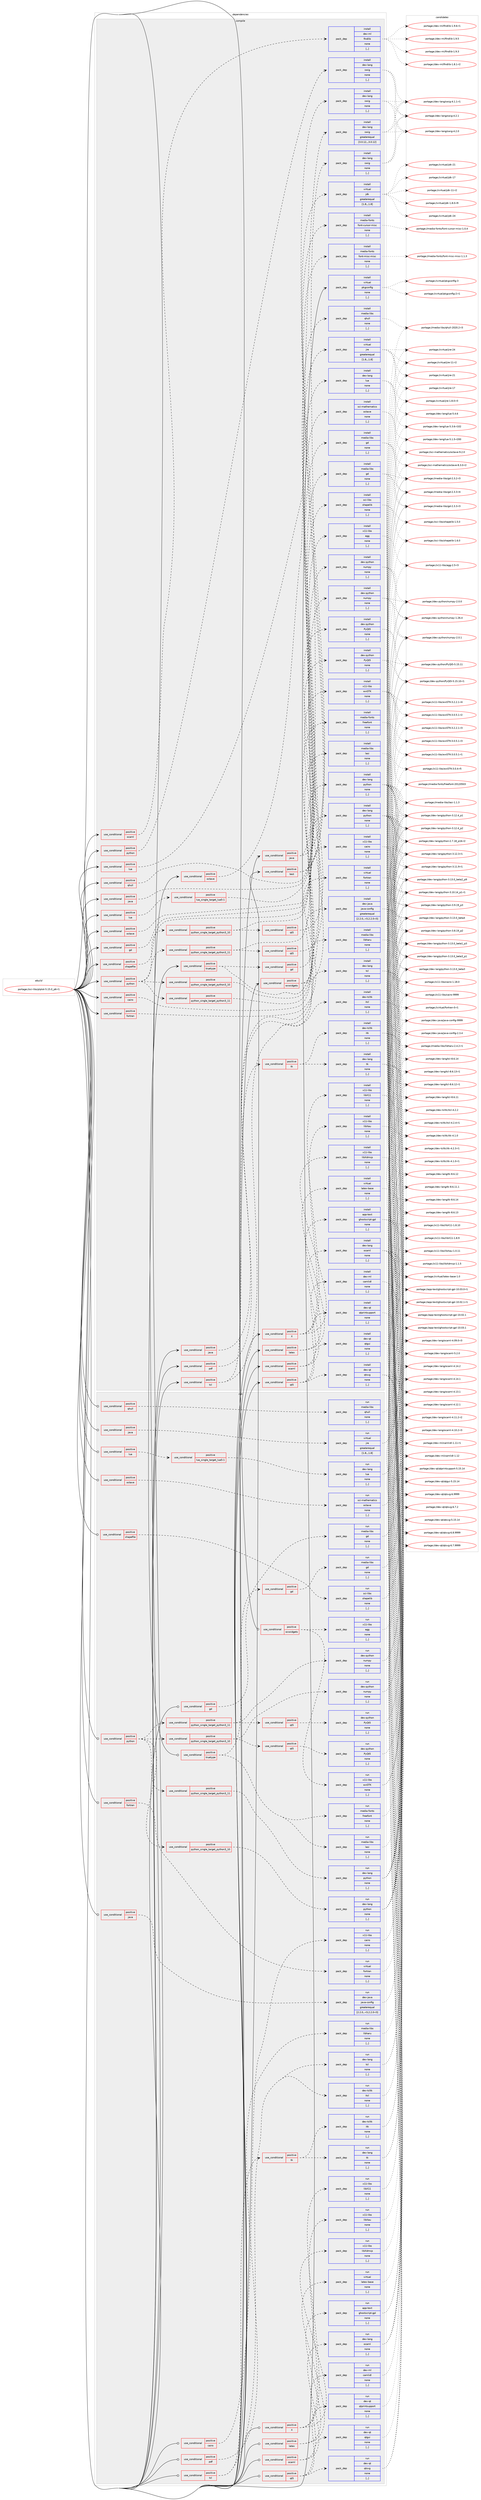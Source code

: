 digraph prolog {

# *************
# Graph options
# *************

newrank=true;
concentrate=true;
compound=true;
graph [rankdir=LR,fontname=Helvetica,fontsize=10,ranksep=1.5];#, ranksep=2.5, nodesep=0.2];
edge  [arrowhead=vee];
node  [fontname=Helvetica,fontsize=10];

# **********
# The ebuild
# **********

subgraph cluster_leftcol {
color=gray;
label=<<i>ebuild</i>>;
id [label="portage://sci-libs/plplot-5.15.0_p6-r1", color=red, width=4, href="../sci-libs/plplot-5.15.0_p6-r1.svg"];
}

# ****************
# The dependencies
# ****************

subgraph cluster_midcol {
color=gray;
label=<<i>dependencies</i>>;
subgraph cluster_compile {
fillcolor="#eeeeee";
style=filled;
label=<<i>compile</i>>;
subgraph cond107306 {
dependency405224 [label=<<TABLE BORDER="0" CELLBORDER="1" CELLSPACING="0" CELLPADDING="4"><TR><TD ROWSPAN="3" CELLPADDING="10">use_conditional</TD></TR><TR><TD>positive</TD></TR><TR><TD>X</TD></TR></TABLE>>, shape=none, color=red];
subgraph pack295045 {
dependency405225 [label=<<TABLE BORDER="0" CELLBORDER="1" CELLSPACING="0" CELLPADDING="4" WIDTH="220"><TR><TD ROWSPAN="6" CELLPADDING="30">pack_dep</TD></TR><TR><TD WIDTH="110">install</TD></TR><TR><TD>x11-libs</TD></TR><TR><TD>libX11</TD></TR><TR><TD>none</TD></TR><TR><TD>[,,]</TD></TR></TABLE>>, shape=none, color=blue];
}
dependency405224:e -> dependency405225:w [weight=20,style="dashed",arrowhead="vee"];
subgraph pack295046 {
dependency405226 [label=<<TABLE BORDER="0" CELLBORDER="1" CELLSPACING="0" CELLPADDING="4" WIDTH="220"><TR><TD ROWSPAN="6" CELLPADDING="30">pack_dep</TD></TR><TR><TD WIDTH="110">install</TD></TR><TR><TD>x11-libs</TD></TR><TR><TD>libXau</TD></TR><TR><TD>none</TD></TR><TR><TD>[,,]</TD></TR></TABLE>>, shape=none, color=blue];
}
dependency405224:e -> dependency405226:w [weight=20,style="dashed",arrowhead="vee"];
subgraph pack295047 {
dependency405227 [label=<<TABLE BORDER="0" CELLBORDER="1" CELLSPACING="0" CELLPADDING="4" WIDTH="220"><TR><TD ROWSPAN="6" CELLPADDING="30">pack_dep</TD></TR><TR><TD WIDTH="110">install</TD></TR><TR><TD>x11-libs</TD></TR><TR><TD>libXdmcp</TD></TR><TR><TD>none</TD></TR><TR><TD>[,,]</TD></TR></TABLE>>, shape=none, color=blue];
}
dependency405224:e -> dependency405227:w [weight=20,style="dashed",arrowhead="vee"];
}
id:e -> dependency405224:w [weight=20,style="solid",arrowhead="vee"];
subgraph cond107307 {
dependency405228 [label=<<TABLE BORDER="0" CELLBORDER="1" CELLSPACING="0" CELLPADDING="4"><TR><TD ROWSPAN="3" CELLPADDING="10">use_conditional</TD></TR><TR><TD>positive</TD></TR><TR><TD>cairo</TD></TR></TABLE>>, shape=none, color=red];
subgraph pack295048 {
dependency405229 [label=<<TABLE BORDER="0" CELLBORDER="1" CELLSPACING="0" CELLPADDING="4" WIDTH="220"><TR><TD ROWSPAN="6" CELLPADDING="30">pack_dep</TD></TR><TR><TD WIDTH="110">install</TD></TR><TR><TD>x11-libs</TD></TR><TR><TD>cairo</TD></TR><TR><TD>none</TD></TR><TR><TD>[,,]</TD></TR></TABLE>>, shape=none, color=blue];
}
dependency405228:e -> dependency405229:w [weight=20,style="dashed",arrowhead="vee"];
}
id:e -> dependency405228:w [weight=20,style="solid",arrowhead="vee"];
subgraph cond107308 {
dependency405230 [label=<<TABLE BORDER="0" CELLBORDER="1" CELLSPACING="0" CELLPADDING="4"><TR><TD ROWSPAN="3" CELLPADDING="10">use_conditional</TD></TR><TR><TD>positive</TD></TR><TR><TD>fortran</TD></TR></TABLE>>, shape=none, color=red];
subgraph pack295049 {
dependency405231 [label=<<TABLE BORDER="0" CELLBORDER="1" CELLSPACING="0" CELLPADDING="4" WIDTH="220"><TR><TD ROWSPAN="6" CELLPADDING="30">pack_dep</TD></TR><TR><TD WIDTH="110">install</TD></TR><TR><TD>virtual</TD></TR><TR><TD>fortran</TD></TR><TR><TD>none</TD></TR><TR><TD>[,,]</TD></TR></TABLE>>, shape=none, color=blue];
}
dependency405230:e -> dependency405231:w [weight=20,style="dashed",arrowhead="vee"];
}
id:e -> dependency405230:w [weight=20,style="solid",arrowhead="vee"];
subgraph cond107309 {
dependency405232 [label=<<TABLE BORDER="0" CELLBORDER="1" CELLSPACING="0" CELLPADDING="4"><TR><TD ROWSPAN="3" CELLPADDING="10">use_conditional</TD></TR><TR><TD>positive</TD></TR><TR><TD>gd</TD></TR></TABLE>>, shape=none, color=red];
subgraph pack295050 {
dependency405233 [label=<<TABLE BORDER="0" CELLBORDER="1" CELLSPACING="0" CELLPADDING="4" WIDTH="220"><TR><TD ROWSPAN="6" CELLPADDING="30">pack_dep</TD></TR><TR><TD WIDTH="110">install</TD></TR><TR><TD>media-libs</TD></TR><TR><TD>gd</TD></TR><TR><TD>none</TD></TR><TR><TD>[,,]</TD></TR></TABLE>>, shape=none, color=blue];
}
dependency405232:e -> dependency405233:w [weight=20,style="dashed",arrowhead="vee"];
}
id:e -> dependency405232:w [weight=20,style="solid",arrowhead="vee"];
subgraph cond107310 {
dependency405234 [label=<<TABLE BORDER="0" CELLBORDER="1" CELLSPACING="0" CELLPADDING="4"><TR><TD ROWSPAN="3" CELLPADDING="10">use_conditional</TD></TR><TR><TD>positive</TD></TR><TR><TD>java</TD></TR></TABLE>>, shape=none, color=red];
subgraph pack295051 {
dependency405235 [label=<<TABLE BORDER="0" CELLBORDER="1" CELLSPACING="0" CELLPADDING="4" WIDTH="220"><TR><TD ROWSPAN="6" CELLPADDING="30">pack_dep</TD></TR><TR><TD WIDTH="110">install</TD></TR><TR><TD>dev-java</TD></TR><TR><TD>java-config</TD></TR><TR><TD>greaterequal</TD></TR><TR><TD>[2.2.0,,-r3,2.2.0-r3]</TD></TR></TABLE>>, shape=none, color=blue];
}
dependency405234:e -> dependency405235:w [weight=20,style="dashed",arrowhead="vee"];
}
id:e -> dependency405234:w [weight=20,style="solid",arrowhead="vee"];
subgraph cond107311 {
dependency405236 [label=<<TABLE BORDER="0" CELLBORDER="1" CELLSPACING="0" CELLPADDING="4"><TR><TD ROWSPAN="3" CELLPADDING="10">use_conditional</TD></TR><TR><TD>positive</TD></TR><TR><TD>java</TD></TR></TABLE>>, shape=none, color=red];
subgraph pack295052 {
dependency405237 [label=<<TABLE BORDER="0" CELLBORDER="1" CELLSPACING="0" CELLPADDING="4" WIDTH="220"><TR><TD ROWSPAN="6" CELLPADDING="30">pack_dep</TD></TR><TR><TD WIDTH="110">install</TD></TR><TR><TD>virtual</TD></TR><TR><TD>jdk</TD></TR><TR><TD>greaterequal</TD></TR><TR><TD>[1.8,,,1.8]</TD></TR></TABLE>>, shape=none, color=blue];
}
dependency405236:e -> dependency405237:w [weight=20,style="dashed",arrowhead="vee"];
subgraph pack295053 {
dependency405238 [label=<<TABLE BORDER="0" CELLBORDER="1" CELLSPACING="0" CELLPADDING="4" WIDTH="220"><TR><TD ROWSPAN="6" CELLPADDING="30">pack_dep</TD></TR><TR><TD WIDTH="110">install</TD></TR><TR><TD>dev-lang</TD></TR><TR><TD>swig</TD></TR><TR><TD>none</TD></TR><TR><TD>[,,]</TD></TR></TABLE>>, shape=none, color=blue];
}
dependency405236:e -> dependency405238:w [weight=20,style="dashed",arrowhead="vee"];
}
id:e -> dependency405236:w [weight=20,style="solid",arrowhead="vee"];
subgraph cond107312 {
dependency405239 [label=<<TABLE BORDER="0" CELLBORDER="1" CELLSPACING="0" CELLPADDING="4"><TR><TD ROWSPAN="3" CELLPADDING="10">use_conditional</TD></TR><TR><TD>positive</TD></TR><TR><TD>java</TD></TR></TABLE>>, shape=none, color=red];
subgraph pack295054 {
dependency405240 [label=<<TABLE BORDER="0" CELLBORDER="1" CELLSPACING="0" CELLPADDING="4" WIDTH="220"><TR><TD ROWSPAN="6" CELLPADDING="30">pack_dep</TD></TR><TR><TD WIDTH="110">install</TD></TR><TR><TD>virtual</TD></TR><TR><TD>jre</TD></TR><TR><TD>greaterequal</TD></TR><TR><TD>[1.8,,,1.8]</TD></TR></TABLE>>, shape=none, color=blue];
}
dependency405239:e -> dependency405240:w [weight=20,style="dashed",arrowhead="vee"];
}
id:e -> dependency405239:w [weight=20,style="solid",arrowhead="vee"];
subgraph cond107313 {
dependency405241 [label=<<TABLE BORDER="0" CELLBORDER="1" CELLSPACING="0" CELLPADDING="4"><TR><TD ROWSPAN="3" CELLPADDING="10">use_conditional</TD></TR><TR><TD>positive</TD></TR><TR><TD>latex</TD></TR></TABLE>>, shape=none, color=red];
subgraph pack295055 {
dependency405242 [label=<<TABLE BORDER="0" CELLBORDER="1" CELLSPACING="0" CELLPADDING="4" WIDTH="220"><TR><TD ROWSPAN="6" CELLPADDING="30">pack_dep</TD></TR><TR><TD WIDTH="110">install</TD></TR><TR><TD>app-text</TD></TR><TR><TD>ghostscript-gpl</TD></TR><TR><TD>none</TD></TR><TR><TD>[,,]</TD></TR></TABLE>>, shape=none, color=blue];
}
dependency405241:e -> dependency405242:w [weight=20,style="dashed",arrowhead="vee"];
subgraph pack295056 {
dependency405243 [label=<<TABLE BORDER="0" CELLBORDER="1" CELLSPACING="0" CELLPADDING="4" WIDTH="220"><TR><TD ROWSPAN="6" CELLPADDING="30">pack_dep</TD></TR><TR><TD WIDTH="110">install</TD></TR><TR><TD>virtual</TD></TR><TR><TD>latex-base</TD></TR><TR><TD>none</TD></TR><TR><TD>[,,]</TD></TR></TABLE>>, shape=none, color=blue];
}
dependency405241:e -> dependency405243:w [weight=20,style="dashed",arrowhead="vee"];
}
id:e -> dependency405241:w [weight=20,style="solid",arrowhead="vee"];
subgraph cond107314 {
dependency405244 [label=<<TABLE BORDER="0" CELLBORDER="1" CELLSPACING="0" CELLPADDING="4"><TR><TD ROWSPAN="3" CELLPADDING="10">use_conditional</TD></TR><TR><TD>positive</TD></TR><TR><TD>lua</TD></TR></TABLE>>, shape=none, color=red];
subgraph cond107315 {
dependency405245 [label=<<TABLE BORDER="0" CELLBORDER="1" CELLSPACING="0" CELLPADDING="4"><TR><TD ROWSPAN="3" CELLPADDING="10">use_conditional</TD></TR><TR><TD>positive</TD></TR><TR><TD>lua_single_target_lua5-1</TD></TR></TABLE>>, shape=none, color=red];
subgraph pack295057 {
dependency405246 [label=<<TABLE BORDER="0" CELLBORDER="1" CELLSPACING="0" CELLPADDING="4" WIDTH="220"><TR><TD ROWSPAN="6" CELLPADDING="30">pack_dep</TD></TR><TR><TD WIDTH="110">install</TD></TR><TR><TD>dev-lang</TD></TR><TR><TD>lua</TD></TR><TR><TD>none</TD></TR><TR><TD>[,,]</TD></TR></TABLE>>, shape=none, color=blue];
}
dependency405245:e -> dependency405246:w [weight=20,style="dashed",arrowhead="vee"];
}
dependency405244:e -> dependency405245:w [weight=20,style="dashed",arrowhead="vee"];
}
id:e -> dependency405244:w [weight=20,style="solid",arrowhead="vee"];
subgraph cond107316 {
dependency405247 [label=<<TABLE BORDER="0" CELLBORDER="1" CELLSPACING="0" CELLPADDING="4"><TR><TD ROWSPAN="3" CELLPADDING="10">use_conditional</TD></TR><TR><TD>positive</TD></TR><TR><TD>lua</TD></TR></TABLE>>, shape=none, color=red];
subgraph pack295058 {
dependency405248 [label=<<TABLE BORDER="0" CELLBORDER="1" CELLSPACING="0" CELLPADDING="4" WIDTH="220"><TR><TD ROWSPAN="6" CELLPADDING="30">pack_dep</TD></TR><TR><TD WIDTH="110">install</TD></TR><TR><TD>dev-lang</TD></TR><TR><TD>swig</TD></TR><TR><TD>none</TD></TR><TR><TD>[,,]</TD></TR></TABLE>>, shape=none, color=blue];
}
dependency405247:e -> dependency405248:w [weight=20,style="dashed",arrowhead="vee"];
}
id:e -> dependency405247:w [weight=20,style="solid",arrowhead="vee"];
subgraph cond107317 {
dependency405249 [label=<<TABLE BORDER="0" CELLBORDER="1" CELLSPACING="0" CELLPADDING="4"><TR><TD ROWSPAN="3" CELLPADDING="10">use_conditional</TD></TR><TR><TD>positive</TD></TR><TR><TD>ocaml</TD></TR></TABLE>>, shape=none, color=red];
subgraph pack295059 {
dependency405250 [label=<<TABLE BORDER="0" CELLBORDER="1" CELLSPACING="0" CELLPADDING="4" WIDTH="220"><TR><TD ROWSPAN="6" CELLPADDING="30">pack_dep</TD></TR><TR><TD WIDTH="110">install</TD></TR><TR><TD>dev-lang</TD></TR><TR><TD>ocaml</TD></TR><TR><TD>none</TD></TR><TR><TD>[,,]</TD></TR></TABLE>>, shape=none, color=blue];
}
dependency405249:e -> dependency405250:w [weight=20,style="dashed",arrowhead="vee"];
subgraph pack295060 {
dependency405251 [label=<<TABLE BORDER="0" CELLBORDER="1" CELLSPACING="0" CELLPADDING="4" WIDTH="220"><TR><TD ROWSPAN="6" CELLPADDING="30">pack_dep</TD></TR><TR><TD WIDTH="110">install</TD></TR><TR><TD>dev-ml</TD></TR><TR><TD>camlidl</TD></TR><TR><TD>none</TD></TR><TR><TD>[,,]</TD></TR></TABLE>>, shape=none, color=blue];
}
dependency405249:e -> dependency405251:w [weight=20,style="dashed",arrowhead="vee"];
}
id:e -> dependency405249:w [weight=20,style="solid",arrowhead="vee"];
subgraph cond107318 {
dependency405252 [label=<<TABLE BORDER="0" CELLBORDER="1" CELLSPACING="0" CELLPADDING="4"><TR><TD ROWSPAN="3" CELLPADDING="10">use_conditional</TD></TR><TR><TD>positive</TD></TR><TR><TD>ocaml</TD></TR></TABLE>>, shape=none, color=red];
subgraph pack295061 {
dependency405253 [label=<<TABLE BORDER="0" CELLBORDER="1" CELLSPACING="0" CELLPADDING="4" WIDTH="220"><TR><TD ROWSPAN="6" CELLPADDING="30">pack_dep</TD></TR><TR><TD WIDTH="110">install</TD></TR><TR><TD>dev-ml</TD></TR><TR><TD>findlib</TD></TR><TR><TD>none</TD></TR><TR><TD>[,,]</TD></TR></TABLE>>, shape=none, color=blue];
}
dependency405252:e -> dependency405253:w [weight=20,style="dashed",arrowhead="vee"];
}
id:e -> dependency405252:w [weight=20,style="solid",arrowhead="vee"];
subgraph cond107319 {
dependency405254 [label=<<TABLE BORDER="0" CELLBORDER="1" CELLSPACING="0" CELLPADDING="4"><TR><TD ROWSPAN="3" CELLPADDING="10">use_conditional</TD></TR><TR><TD>positive</TD></TR><TR><TD>octave</TD></TR></TABLE>>, shape=none, color=red];
subgraph pack295062 {
dependency405255 [label=<<TABLE BORDER="0" CELLBORDER="1" CELLSPACING="0" CELLPADDING="4" WIDTH="220"><TR><TD ROWSPAN="6" CELLPADDING="30">pack_dep</TD></TR><TR><TD WIDTH="110">install</TD></TR><TR><TD>dev-lang</TD></TR><TR><TD>swig</TD></TR><TR><TD>greaterequal</TD></TR><TR><TD>[3.0.12,,,3.0.12]</TD></TR></TABLE>>, shape=none, color=blue];
}
dependency405254:e -> dependency405255:w [weight=20,style="dashed",arrowhead="vee"];
}
id:e -> dependency405254:w [weight=20,style="solid",arrowhead="vee"];
subgraph cond107320 {
dependency405256 [label=<<TABLE BORDER="0" CELLBORDER="1" CELLSPACING="0" CELLPADDING="4"><TR><TD ROWSPAN="3" CELLPADDING="10">use_conditional</TD></TR><TR><TD>positive</TD></TR><TR><TD>octave</TD></TR></TABLE>>, shape=none, color=red];
subgraph pack295063 {
dependency405257 [label=<<TABLE BORDER="0" CELLBORDER="1" CELLSPACING="0" CELLPADDING="4" WIDTH="220"><TR><TD ROWSPAN="6" CELLPADDING="30">pack_dep</TD></TR><TR><TD WIDTH="110">install</TD></TR><TR><TD>sci-mathematics</TD></TR><TR><TD>octave</TD></TR><TR><TD>none</TD></TR><TR><TD>[,,]</TD></TR></TABLE>>, shape=none, color=blue];
}
dependency405256:e -> dependency405257:w [weight=20,style="dashed",arrowhead="vee"];
}
id:e -> dependency405256:w [weight=20,style="solid",arrowhead="vee"];
subgraph cond107321 {
dependency405258 [label=<<TABLE BORDER="0" CELLBORDER="1" CELLSPACING="0" CELLPADDING="4"><TR><TD ROWSPAN="3" CELLPADDING="10">use_conditional</TD></TR><TR><TD>positive</TD></TR><TR><TD>pdf</TD></TR></TABLE>>, shape=none, color=red];
subgraph pack295064 {
dependency405259 [label=<<TABLE BORDER="0" CELLBORDER="1" CELLSPACING="0" CELLPADDING="4" WIDTH="220"><TR><TD ROWSPAN="6" CELLPADDING="30">pack_dep</TD></TR><TR><TD WIDTH="110">install</TD></TR><TR><TD>media-libs</TD></TR><TR><TD>libharu</TD></TR><TR><TD>none</TD></TR><TR><TD>[,,]</TD></TR></TABLE>>, shape=none, color=blue];
}
dependency405258:e -> dependency405259:w [weight=20,style="dashed",arrowhead="vee"];
}
id:e -> dependency405258:w [weight=20,style="solid",arrowhead="vee"];
subgraph cond107322 {
dependency405260 [label=<<TABLE BORDER="0" CELLBORDER="1" CELLSPACING="0" CELLPADDING="4"><TR><TD ROWSPAN="3" CELLPADDING="10">use_conditional</TD></TR><TR><TD>positive</TD></TR><TR><TD>python</TD></TR></TABLE>>, shape=none, color=red];
subgraph cond107323 {
dependency405261 [label=<<TABLE BORDER="0" CELLBORDER="1" CELLSPACING="0" CELLPADDING="4"><TR><TD ROWSPAN="3" CELLPADDING="10">use_conditional</TD></TR><TR><TD>positive</TD></TR><TR><TD>python_single_target_python3_10</TD></TR></TABLE>>, shape=none, color=red];
subgraph pack295065 {
dependency405262 [label=<<TABLE BORDER="0" CELLBORDER="1" CELLSPACING="0" CELLPADDING="4" WIDTH="220"><TR><TD ROWSPAN="6" CELLPADDING="30">pack_dep</TD></TR><TR><TD WIDTH="110">install</TD></TR><TR><TD>dev-lang</TD></TR><TR><TD>python</TD></TR><TR><TD>none</TD></TR><TR><TD>[,,]</TD></TR></TABLE>>, shape=none, color=blue];
}
dependency405261:e -> dependency405262:w [weight=20,style="dashed",arrowhead="vee"];
}
dependency405260:e -> dependency405261:w [weight=20,style="dashed",arrowhead="vee"];
subgraph cond107324 {
dependency405263 [label=<<TABLE BORDER="0" CELLBORDER="1" CELLSPACING="0" CELLPADDING="4"><TR><TD ROWSPAN="3" CELLPADDING="10">use_conditional</TD></TR><TR><TD>positive</TD></TR><TR><TD>python_single_target_python3_11</TD></TR></TABLE>>, shape=none, color=red];
subgraph pack295066 {
dependency405264 [label=<<TABLE BORDER="0" CELLBORDER="1" CELLSPACING="0" CELLPADDING="4" WIDTH="220"><TR><TD ROWSPAN="6" CELLPADDING="30">pack_dep</TD></TR><TR><TD WIDTH="110">install</TD></TR><TR><TD>dev-lang</TD></TR><TR><TD>python</TD></TR><TR><TD>none</TD></TR><TR><TD>[,,]</TD></TR></TABLE>>, shape=none, color=blue];
}
dependency405263:e -> dependency405264:w [weight=20,style="dashed",arrowhead="vee"];
}
dependency405260:e -> dependency405263:w [weight=20,style="dashed",arrowhead="vee"];
subgraph cond107325 {
dependency405265 [label=<<TABLE BORDER="0" CELLBORDER="1" CELLSPACING="0" CELLPADDING="4"><TR><TD ROWSPAN="3" CELLPADDING="10">use_conditional</TD></TR><TR><TD>positive</TD></TR><TR><TD>python_single_target_python3_10</TD></TR></TABLE>>, shape=none, color=red];
subgraph pack295067 {
dependency405266 [label=<<TABLE BORDER="0" CELLBORDER="1" CELLSPACING="0" CELLPADDING="4" WIDTH="220"><TR><TD ROWSPAN="6" CELLPADDING="30">pack_dep</TD></TR><TR><TD WIDTH="110">install</TD></TR><TR><TD>dev-python</TD></TR><TR><TD>numpy</TD></TR><TR><TD>none</TD></TR><TR><TD>[,,]</TD></TR></TABLE>>, shape=none, color=blue];
}
dependency405265:e -> dependency405266:w [weight=20,style="dashed",arrowhead="vee"];
subgraph cond107326 {
dependency405267 [label=<<TABLE BORDER="0" CELLBORDER="1" CELLSPACING="0" CELLPADDING="4"><TR><TD ROWSPAN="3" CELLPADDING="10">use_conditional</TD></TR><TR><TD>positive</TD></TR><TR><TD>qt5</TD></TR></TABLE>>, shape=none, color=red];
subgraph pack295068 {
dependency405268 [label=<<TABLE BORDER="0" CELLBORDER="1" CELLSPACING="0" CELLPADDING="4" WIDTH="220"><TR><TD ROWSPAN="6" CELLPADDING="30">pack_dep</TD></TR><TR><TD WIDTH="110">install</TD></TR><TR><TD>dev-python</TD></TR><TR><TD>PyQt5</TD></TR><TR><TD>none</TD></TR><TR><TD>[,,]</TD></TR></TABLE>>, shape=none, color=blue];
}
dependency405267:e -> dependency405268:w [weight=20,style="dashed",arrowhead="vee"];
}
dependency405265:e -> dependency405267:w [weight=20,style="dashed",arrowhead="vee"];
}
dependency405260:e -> dependency405265:w [weight=20,style="dashed",arrowhead="vee"];
subgraph cond107327 {
dependency405269 [label=<<TABLE BORDER="0" CELLBORDER="1" CELLSPACING="0" CELLPADDING="4"><TR><TD ROWSPAN="3" CELLPADDING="10">use_conditional</TD></TR><TR><TD>positive</TD></TR><TR><TD>python_single_target_python3_11</TD></TR></TABLE>>, shape=none, color=red];
subgraph pack295069 {
dependency405270 [label=<<TABLE BORDER="0" CELLBORDER="1" CELLSPACING="0" CELLPADDING="4" WIDTH="220"><TR><TD ROWSPAN="6" CELLPADDING="30">pack_dep</TD></TR><TR><TD WIDTH="110">install</TD></TR><TR><TD>dev-python</TD></TR><TR><TD>numpy</TD></TR><TR><TD>none</TD></TR><TR><TD>[,,]</TD></TR></TABLE>>, shape=none, color=blue];
}
dependency405269:e -> dependency405270:w [weight=20,style="dashed",arrowhead="vee"];
subgraph cond107328 {
dependency405271 [label=<<TABLE BORDER="0" CELLBORDER="1" CELLSPACING="0" CELLPADDING="4"><TR><TD ROWSPAN="3" CELLPADDING="10">use_conditional</TD></TR><TR><TD>positive</TD></TR><TR><TD>qt5</TD></TR></TABLE>>, shape=none, color=red];
subgraph pack295070 {
dependency405272 [label=<<TABLE BORDER="0" CELLBORDER="1" CELLSPACING="0" CELLPADDING="4" WIDTH="220"><TR><TD ROWSPAN="6" CELLPADDING="30">pack_dep</TD></TR><TR><TD WIDTH="110">install</TD></TR><TR><TD>dev-python</TD></TR><TR><TD>PyQt5</TD></TR><TR><TD>none</TD></TR><TR><TD>[,,]</TD></TR></TABLE>>, shape=none, color=blue];
}
dependency405271:e -> dependency405272:w [weight=20,style="dashed",arrowhead="vee"];
}
dependency405269:e -> dependency405271:w [weight=20,style="dashed",arrowhead="vee"];
}
dependency405260:e -> dependency405269:w [weight=20,style="dashed",arrowhead="vee"];
}
id:e -> dependency405260:w [weight=20,style="solid",arrowhead="vee"];
subgraph cond107329 {
dependency405273 [label=<<TABLE BORDER="0" CELLBORDER="1" CELLSPACING="0" CELLPADDING="4"><TR><TD ROWSPAN="3" CELLPADDING="10">use_conditional</TD></TR><TR><TD>positive</TD></TR><TR><TD>python</TD></TR></TABLE>>, shape=none, color=red];
subgraph pack295071 {
dependency405274 [label=<<TABLE BORDER="0" CELLBORDER="1" CELLSPACING="0" CELLPADDING="4" WIDTH="220"><TR><TD ROWSPAN="6" CELLPADDING="30">pack_dep</TD></TR><TR><TD WIDTH="110">install</TD></TR><TR><TD>dev-lang</TD></TR><TR><TD>swig</TD></TR><TR><TD>none</TD></TR><TR><TD>[,,]</TD></TR></TABLE>>, shape=none, color=blue];
}
dependency405273:e -> dependency405274:w [weight=20,style="dashed",arrowhead="vee"];
}
id:e -> dependency405273:w [weight=20,style="solid",arrowhead="vee"];
subgraph cond107330 {
dependency405275 [label=<<TABLE BORDER="0" CELLBORDER="1" CELLSPACING="0" CELLPADDING="4"><TR><TD ROWSPAN="3" CELLPADDING="10">use_conditional</TD></TR><TR><TD>positive</TD></TR><TR><TD>qhull</TD></TR></TABLE>>, shape=none, color=red];
subgraph pack295072 {
dependency405276 [label=<<TABLE BORDER="0" CELLBORDER="1" CELLSPACING="0" CELLPADDING="4" WIDTH="220"><TR><TD ROWSPAN="6" CELLPADDING="30">pack_dep</TD></TR><TR><TD WIDTH="110">install</TD></TR><TR><TD>media-libs</TD></TR><TR><TD>qhull</TD></TR><TR><TD>none</TD></TR><TR><TD>[,,]</TD></TR></TABLE>>, shape=none, color=blue];
}
dependency405275:e -> dependency405276:w [weight=20,style="dashed",arrowhead="vee"];
}
id:e -> dependency405275:w [weight=20,style="solid",arrowhead="vee"];
subgraph cond107331 {
dependency405277 [label=<<TABLE BORDER="0" CELLBORDER="1" CELLSPACING="0" CELLPADDING="4"><TR><TD ROWSPAN="3" CELLPADDING="10">use_conditional</TD></TR><TR><TD>positive</TD></TR><TR><TD>qt5</TD></TR></TABLE>>, shape=none, color=red];
subgraph pack295073 {
dependency405278 [label=<<TABLE BORDER="0" CELLBORDER="1" CELLSPACING="0" CELLPADDING="4" WIDTH="220"><TR><TD ROWSPAN="6" CELLPADDING="30">pack_dep</TD></TR><TR><TD WIDTH="110">install</TD></TR><TR><TD>dev-qt</TD></TR><TR><TD>qtgui</TD></TR><TR><TD>none</TD></TR><TR><TD>[,,]</TD></TR></TABLE>>, shape=none, color=blue];
}
dependency405277:e -> dependency405278:w [weight=20,style="dashed",arrowhead="vee"];
subgraph pack295074 {
dependency405279 [label=<<TABLE BORDER="0" CELLBORDER="1" CELLSPACING="0" CELLPADDING="4" WIDTH="220"><TR><TD ROWSPAN="6" CELLPADDING="30">pack_dep</TD></TR><TR><TD WIDTH="110">install</TD></TR><TR><TD>dev-qt</TD></TR><TR><TD>qtsvg</TD></TR><TR><TD>none</TD></TR><TR><TD>[,,]</TD></TR></TABLE>>, shape=none, color=blue];
}
dependency405277:e -> dependency405279:w [weight=20,style="dashed",arrowhead="vee"];
subgraph pack295075 {
dependency405280 [label=<<TABLE BORDER="0" CELLBORDER="1" CELLSPACING="0" CELLPADDING="4" WIDTH="220"><TR><TD ROWSPAN="6" CELLPADDING="30">pack_dep</TD></TR><TR><TD WIDTH="110">install</TD></TR><TR><TD>dev-qt</TD></TR><TR><TD>qtprintsupport</TD></TR><TR><TD>none</TD></TR><TR><TD>[,,]</TD></TR></TABLE>>, shape=none, color=blue];
}
dependency405277:e -> dependency405280:w [weight=20,style="dashed",arrowhead="vee"];
}
id:e -> dependency405277:w [weight=20,style="solid",arrowhead="vee"];
subgraph cond107332 {
dependency405281 [label=<<TABLE BORDER="0" CELLBORDER="1" CELLSPACING="0" CELLPADDING="4"><TR><TD ROWSPAN="3" CELLPADDING="10">use_conditional</TD></TR><TR><TD>positive</TD></TR><TR><TD>shapefile</TD></TR></TABLE>>, shape=none, color=red];
subgraph pack295076 {
dependency405282 [label=<<TABLE BORDER="0" CELLBORDER="1" CELLSPACING="0" CELLPADDING="4" WIDTH="220"><TR><TD ROWSPAN="6" CELLPADDING="30">pack_dep</TD></TR><TR><TD WIDTH="110">install</TD></TR><TR><TD>sci-libs</TD></TR><TR><TD>shapelib</TD></TR><TR><TD>none</TD></TR><TR><TD>[,,]</TD></TR></TABLE>>, shape=none, color=blue];
}
dependency405281:e -> dependency405282:w [weight=20,style="dashed",arrowhead="vee"];
}
id:e -> dependency405281:w [weight=20,style="solid",arrowhead="vee"];
subgraph cond107333 {
dependency405283 [label=<<TABLE BORDER="0" CELLBORDER="1" CELLSPACING="0" CELLPADDING="4"><TR><TD ROWSPAN="3" CELLPADDING="10">use_conditional</TD></TR><TR><TD>positive</TD></TR><TR><TD>tcl</TD></TR></TABLE>>, shape=none, color=red];
subgraph pack295077 {
dependency405284 [label=<<TABLE BORDER="0" CELLBORDER="1" CELLSPACING="0" CELLPADDING="4" WIDTH="220"><TR><TD ROWSPAN="6" CELLPADDING="30">pack_dep</TD></TR><TR><TD WIDTH="110">install</TD></TR><TR><TD>dev-lang</TD></TR><TR><TD>tcl</TD></TR><TR><TD>none</TD></TR><TR><TD>[,,]</TD></TR></TABLE>>, shape=none, color=blue];
}
dependency405283:e -> dependency405284:w [weight=20,style="dashed",arrowhead="vee"];
subgraph pack295078 {
dependency405285 [label=<<TABLE BORDER="0" CELLBORDER="1" CELLSPACING="0" CELLPADDING="4" WIDTH="220"><TR><TD ROWSPAN="6" CELLPADDING="30">pack_dep</TD></TR><TR><TD WIDTH="110">install</TD></TR><TR><TD>dev-tcltk</TD></TR><TR><TD>itcl</TD></TR><TR><TD>none</TD></TR><TR><TD>[,,]</TD></TR></TABLE>>, shape=none, color=blue];
}
dependency405283:e -> dependency405285:w [weight=20,style="dashed",arrowhead="vee"];
subgraph cond107334 {
dependency405286 [label=<<TABLE BORDER="0" CELLBORDER="1" CELLSPACING="0" CELLPADDING="4"><TR><TD ROWSPAN="3" CELLPADDING="10">use_conditional</TD></TR><TR><TD>positive</TD></TR><TR><TD>tk</TD></TR></TABLE>>, shape=none, color=red];
subgraph pack295079 {
dependency405287 [label=<<TABLE BORDER="0" CELLBORDER="1" CELLSPACING="0" CELLPADDING="4" WIDTH="220"><TR><TD ROWSPAN="6" CELLPADDING="30">pack_dep</TD></TR><TR><TD WIDTH="110">install</TD></TR><TR><TD>dev-lang</TD></TR><TR><TD>tk</TD></TR><TR><TD>none</TD></TR><TR><TD>[,,]</TD></TR></TABLE>>, shape=none, color=blue];
}
dependency405286:e -> dependency405287:w [weight=20,style="dashed",arrowhead="vee"];
subgraph pack295080 {
dependency405288 [label=<<TABLE BORDER="0" CELLBORDER="1" CELLSPACING="0" CELLPADDING="4" WIDTH="220"><TR><TD ROWSPAN="6" CELLPADDING="30">pack_dep</TD></TR><TR><TD WIDTH="110">install</TD></TR><TR><TD>dev-tcltk</TD></TR><TR><TD>itk</TD></TR><TR><TD>none</TD></TR><TR><TD>[,,]</TD></TR></TABLE>>, shape=none, color=blue];
}
dependency405286:e -> dependency405288:w [weight=20,style="dashed",arrowhead="vee"];
}
dependency405283:e -> dependency405286:w [weight=20,style="dashed",arrowhead="vee"];
}
id:e -> dependency405283:w [weight=20,style="solid",arrowhead="vee"];
subgraph cond107335 {
dependency405289 [label=<<TABLE BORDER="0" CELLBORDER="1" CELLSPACING="0" CELLPADDING="4"><TR><TD ROWSPAN="3" CELLPADDING="10">use_conditional</TD></TR><TR><TD>positive</TD></TR><TR><TD>test</TD></TR></TABLE>>, shape=none, color=red];
subgraph pack295081 {
dependency405290 [label=<<TABLE BORDER="0" CELLBORDER="1" CELLSPACING="0" CELLPADDING="4" WIDTH="220"><TR><TD ROWSPAN="6" CELLPADDING="30">pack_dep</TD></TR><TR><TD WIDTH="110">install</TD></TR><TR><TD>media-fonts</TD></TR><TR><TD>font-misc-misc</TD></TR><TR><TD>none</TD></TR><TR><TD>[,,]</TD></TR></TABLE>>, shape=none, color=blue];
}
dependency405289:e -> dependency405290:w [weight=20,style="dashed",arrowhead="vee"];
subgraph pack295082 {
dependency405291 [label=<<TABLE BORDER="0" CELLBORDER="1" CELLSPACING="0" CELLPADDING="4" WIDTH="220"><TR><TD ROWSPAN="6" CELLPADDING="30">pack_dep</TD></TR><TR><TD WIDTH="110">install</TD></TR><TR><TD>media-fonts</TD></TR><TR><TD>font-cursor-misc</TD></TR><TR><TD>none</TD></TR><TR><TD>[,,]</TD></TR></TABLE>>, shape=none, color=blue];
}
dependency405289:e -> dependency405291:w [weight=20,style="dashed",arrowhead="vee"];
}
id:e -> dependency405289:w [weight=20,style="solid",arrowhead="vee"];
subgraph cond107336 {
dependency405292 [label=<<TABLE BORDER="0" CELLBORDER="1" CELLSPACING="0" CELLPADDING="4"><TR><TD ROWSPAN="3" CELLPADDING="10">use_conditional</TD></TR><TR><TD>positive</TD></TR><TR><TD>truetype</TD></TR></TABLE>>, shape=none, color=red];
subgraph pack295083 {
dependency405293 [label=<<TABLE BORDER="0" CELLBORDER="1" CELLSPACING="0" CELLPADDING="4" WIDTH="220"><TR><TD ROWSPAN="6" CELLPADDING="30">pack_dep</TD></TR><TR><TD WIDTH="110">install</TD></TR><TR><TD>media-fonts</TD></TR><TR><TD>freefont</TD></TR><TR><TD>none</TD></TR><TR><TD>[,,]</TD></TR></TABLE>>, shape=none, color=blue];
}
dependency405292:e -> dependency405293:w [weight=20,style="dashed",arrowhead="vee"];
subgraph pack295084 {
dependency405294 [label=<<TABLE BORDER="0" CELLBORDER="1" CELLSPACING="0" CELLPADDING="4" WIDTH="220"><TR><TD ROWSPAN="6" CELLPADDING="30">pack_dep</TD></TR><TR><TD WIDTH="110">install</TD></TR><TR><TD>media-libs</TD></TR><TR><TD>lasi</TD></TR><TR><TD>none</TD></TR><TR><TD>[,,]</TD></TR></TABLE>>, shape=none, color=blue];
}
dependency405292:e -> dependency405294:w [weight=20,style="dashed",arrowhead="vee"];
subgraph cond107337 {
dependency405295 [label=<<TABLE BORDER="0" CELLBORDER="1" CELLSPACING="0" CELLPADDING="4"><TR><TD ROWSPAN="3" CELLPADDING="10">use_conditional</TD></TR><TR><TD>positive</TD></TR><TR><TD>gd</TD></TR></TABLE>>, shape=none, color=red];
subgraph pack295085 {
dependency405296 [label=<<TABLE BORDER="0" CELLBORDER="1" CELLSPACING="0" CELLPADDING="4" WIDTH="220"><TR><TD ROWSPAN="6" CELLPADDING="30">pack_dep</TD></TR><TR><TD WIDTH="110">install</TD></TR><TR><TD>media-libs</TD></TR><TR><TD>gd</TD></TR><TR><TD>none</TD></TR><TR><TD>[,,]</TD></TR></TABLE>>, shape=none, color=blue];
}
dependency405295:e -> dependency405296:w [weight=20,style="dashed",arrowhead="vee"];
}
dependency405292:e -> dependency405295:w [weight=20,style="dashed",arrowhead="vee"];
}
id:e -> dependency405292:w [weight=20,style="solid",arrowhead="vee"];
subgraph cond107338 {
dependency405297 [label=<<TABLE BORDER="0" CELLBORDER="1" CELLSPACING="0" CELLPADDING="4"><TR><TD ROWSPAN="3" CELLPADDING="10">use_conditional</TD></TR><TR><TD>positive</TD></TR><TR><TD>wxwidgets</TD></TR></TABLE>>, shape=none, color=red];
subgraph pack295086 {
dependency405298 [label=<<TABLE BORDER="0" CELLBORDER="1" CELLSPACING="0" CELLPADDING="4" WIDTH="220"><TR><TD ROWSPAN="6" CELLPADDING="30">pack_dep</TD></TR><TR><TD WIDTH="110">install</TD></TR><TR><TD>x11-libs</TD></TR><TR><TD>wxGTK</TD></TR><TR><TD>none</TD></TR><TR><TD>[,,]</TD></TR></TABLE>>, shape=none, color=blue];
}
dependency405297:e -> dependency405298:w [weight=20,style="dashed",arrowhead="vee"];
subgraph pack295087 {
dependency405299 [label=<<TABLE BORDER="0" CELLBORDER="1" CELLSPACING="0" CELLPADDING="4" WIDTH="220"><TR><TD ROWSPAN="6" CELLPADDING="30">pack_dep</TD></TR><TR><TD WIDTH="110">install</TD></TR><TR><TD>x11-libs</TD></TR><TR><TD>agg</TD></TR><TR><TD>none</TD></TR><TR><TD>[,,]</TD></TR></TABLE>>, shape=none, color=blue];
}
dependency405297:e -> dependency405299:w [weight=20,style="dashed",arrowhead="vee"];
}
id:e -> dependency405297:w [weight=20,style="solid",arrowhead="vee"];
subgraph pack295088 {
dependency405300 [label=<<TABLE BORDER="0" CELLBORDER="1" CELLSPACING="0" CELLPADDING="4" WIDTH="220"><TR><TD ROWSPAN="6" CELLPADDING="30">pack_dep</TD></TR><TR><TD WIDTH="110">install</TD></TR><TR><TD>virtual</TD></TR><TR><TD>pkgconfig</TD></TR><TR><TD>none</TD></TR><TR><TD>[,,]</TD></TR></TABLE>>, shape=none, color=blue];
}
id:e -> dependency405300:w [weight=20,style="solid",arrowhead="vee"];
}
subgraph cluster_compileandrun {
fillcolor="#eeeeee";
style=filled;
label=<<i>compile and run</i>>;
}
subgraph cluster_run {
fillcolor="#eeeeee";
style=filled;
label=<<i>run</i>>;
subgraph cond107339 {
dependency405301 [label=<<TABLE BORDER="0" CELLBORDER="1" CELLSPACING="0" CELLPADDING="4"><TR><TD ROWSPAN="3" CELLPADDING="10">use_conditional</TD></TR><TR><TD>positive</TD></TR><TR><TD>X</TD></TR></TABLE>>, shape=none, color=red];
subgraph pack295089 {
dependency405302 [label=<<TABLE BORDER="0" CELLBORDER="1" CELLSPACING="0" CELLPADDING="4" WIDTH="220"><TR><TD ROWSPAN="6" CELLPADDING="30">pack_dep</TD></TR><TR><TD WIDTH="110">run</TD></TR><TR><TD>x11-libs</TD></TR><TR><TD>libX11</TD></TR><TR><TD>none</TD></TR><TR><TD>[,,]</TD></TR></TABLE>>, shape=none, color=blue];
}
dependency405301:e -> dependency405302:w [weight=20,style="dashed",arrowhead="vee"];
subgraph pack295090 {
dependency405303 [label=<<TABLE BORDER="0" CELLBORDER="1" CELLSPACING="0" CELLPADDING="4" WIDTH="220"><TR><TD ROWSPAN="6" CELLPADDING="30">pack_dep</TD></TR><TR><TD WIDTH="110">run</TD></TR><TR><TD>x11-libs</TD></TR><TR><TD>libXau</TD></TR><TR><TD>none</TD></TR><TR><TD>[,,]</TD></TR></TABLE>>, shape=none, color=blue];
}
dependency405301:e -> dependency405303:w [weight=20,style="dashed",arrowhead="vee"];
subgraph pack295091 {
dependency405304 [label=<<TABLE BORDER="0" CELLBORDER="1" CELLSPACING="0" CELLPADDING="4" WIDTH="220"><TR><TD ROWSPAN="6" CELLPADDING="30">pack_dep</TD></TR><TR><TD WIDTH="110">run</TD></TR><TR><TD>x11-libs</TD></TR><TR><TD>libXdmcp</TD></TR><TR><TD>none</TD></TR><TR><TD>[,,]</TD></TR></TABLE>>, shape=none, color=blue];
}
dependency405301:e -> dependency405304:w [weight=20,style="dashed",arrowhead="vee"];
}
id:e -> dependency405301:w [weight=20,style="solid",arrowhead="odot"];
subgraph cond107340 {
dependency405305 [label=<<TABLE BORDER="0" CELLBORDER="1" CELLSPACING="0" CELLPADDING="4"><TR><TD ROWSPAN="3" CELLPADDING="10">use_conditional</TD></TR><TR><TD>positive</TD></TR><TR><TD>cairo</TD></TR></TABLE>>, shape=none, color=red];
subgraph pack295092 {
dependency405306 [label=<<TABLE BORDER="0" CELLBORDER="1" CELLSPACING="0" CELLPADDING="4" WIDTH="220"><TR><TD ROWSPAN="6" CELLPADDING="30">pack_dep</TD></TR><TR><TD WIDTH="110">run</TD></TR><TR><TD>x11-libs</TD></TR><TR><TD>cairo</TD></TR><TR><TD>none</TD></TR><TR><TD>[,,]</TD></TR></TABLE>>, shape=none, color=blue];
}
dependency405305:e -> dependency405306:w [weight=20,style="dashed",arrowhead="vee"];
}
id:e -> dependency405305:w [weight=20,style="solid",arrowhead="odot"];
subgraph cond107341 {
dependency405307 [label=<<TABLE BORDER="0" CELLBORDER="1" CELLSPACING="0" CELLPADDING="4"><TR><TD ROWSPAN="3" CELLPADDING="10">use_conditional</TD></TR><TR><TD>positive</TD></TR><TR><TD>fortran</TD></TR></TABLE>>, shape=none, color=red];
subgraph pack295093 {
dependency405308 [label=<<TABLE BORDER="0" CELLBORDER="1" CELLSPACING="0" CELLPADDING="4" WIDTH="220"><TR><TD ROWSPAN="6" CELLPADDING="30">pack_dep</TD></TR><TR><TD WIDTH="110">run</TD></TR><TR><TD>virtual</TD></TR><TR><TD>fortran</TD></TR><TR><TD>none</TD></TR><TR><TD>[,,]</TD></TR></TABLE>>, shape=none, color=blue];
}
dependency405307:e -> dependency405308:w [weight=20,style="dashed",arrowhead="vee"];
}
id:e -> dependency405307:w [weight=20,style="solid",arrowhead="odot"];
subgraph cond107342 {
dependency405309 [label=<<TABLE BORDER="0" CELLBORDER="1" CELLSPACING="0" CELLPADDING="4"><TR><TD ROWSPAN="3" CELLPADDING="10">use_conditional</TD></TR><TR><TD>positive</TD></TR><TR><TD>gd</TD></TR></TABLE>>, shape=none, color=red];
subgraph pack295094 {
dependency405310 [label=<<TABLE BORDER="0" CELLBORDER="1" CELLSPACING="0" CELLPADDING="4" WIDTH="220"><TR><TD ROWSPAN="6" CELLPADDING="30">pack_dep</TD></TR><TR><TD WIDTH="110">run</TD></TR><TR><TD>media-libs</TD></TR><TR><TD>gd</TD></TR><TR><TD>none</TD></TR><TR><TD>[,,]</TD></TR></TABLE>>, shape=none, color=blue];
}
dependency405309:e -> dependency405310:w [weight=20,style="dashed",arrowhead="vee"];
}
id:e -> dependency405309:w [weight=20,style="solid",arrowhead="odot"];
subgraph cond107343 {
dependency405311 [label=<<TABLE BORDER="0" CELLBORDER="1" CELLSPACING="0" CELLPADDING="4"><TR><TD ROWSPAN="3" CELLPADDING="10">use_conditional</TD></TR><TR><TD>positive</TD></TR><TR><TD>java</TD></TR></TABLE>>, shape=none, color=red];
subgraph pack295095 {
dependency405312 [label=<<TABLE BORDER="0" CELLBORDER="1" CELLSPACING="0" CELLPADDING="4" WIDTH="220"><TR><TD ROWSPAN="6" CELLPADDING="30">pack_dep</TD></TR><TR><TD WIDTH="110">run</TD></TR><TR><TD>dev-java</TD></TR><TR><TD>java-config</TD></TR><TR><TD>greaterequal</TD></TR><TR><TD>[2.2.0,,-r3,2.2.0-r3]</TD></TR></TABLE>>, shape=none, color=blue];
}
dependency405311:e -> dependency405312:w [weight=20,style="dashed",arrowhead="vee"];
}
id:e -> dependency405311:w [weight=20,style="solid",arrowhead="odot"];
subgraph cond107344 {
dependency405313 [label=<<TABLE BORDER="0" CELLBORDER="1" CELLSPACING="0" CELLPADDING="4"><TR><TD ROWSPAN="3" CELLPADDING="10">use_conditional</TD></TR><TR><TD>positive</TD></TR><TR><TD>java</TD></TR></TABLE>>, shape=none, color=red];
subgraph pack295096 {
dependency405314 [label=<<TABLE BORDER="0" CELLBORDER="1" CELLSPACING="0" CELLPADDING="4" WIDTH="220"><TR><TD ROWSPAN="6" CELLPADDING="30">pack_dep</TD></TR><TR><TD WIDTH="110">run</TD></TR><TR><TD>virtual</TD></TR><TR><TD>jre</TD></TR><TR><TD>greaterequal</TD></TR><TR><TD>[1.8,,,1.8]</TD></TR></TABLE>>, shape=none, color=blue];
}
dependency405313:e -> dependency405314:w [weight=20,style="dashed",arrowhead="vee"];
}
id:e -> dependency405313:w [weight=20,style="solid",arrowhead="odot"];
subgraph cond107345 {
dependency405315 [label=<<TABLE BORDER="0" CELLBORDER="1" CELLSPACING="0" CELLPADDING="4"><TR><TD ROWSPAN="3" CELLPADDING="10">use_conditional</TD></TR><TR><TD>positive</TD></TR><TR><TD>latex</TD></TR></TABLE>>, shape=none, color=red];
subgraph pack295097 {
dependency405316 [label=<<TABLE BORDER="0" CELLBORDER="1" CELLSPACING="0" CELLPADDING="4" WIDTH="220"><TR><TD ROWSPAN="6" CELLPADDING="30">pack_dep</TD></TR><TR><TD WIDTH="110">run</TD></TR><TR><TD>app-text</TD></TR><TR><TD>ghostscript-gpl</TD></TR><TR><TD>none</TD></TR><TR><TD>[,,]</TD></TR></TABLE>>, shape=none, color=blue];
}
dependency405315:e -> dependency405316:w [weight=20,style="dashed",arrowhead="vee"];
subgraph pack295098 {
dependency405317 [label=<<TABLE BORDER="0" CELLBORDER="1" CELLSPACING="0" CELLPADDING="4" WIDTH="220"><TR><TD ROWSPAN="6" CELLPADDING="30">pack_dep</TD></TR><TR><TD WIDTH="110">run</TD></TR><TR><TD>virtual</TD></TR><TR><TD>latex-base</TD></TR><TR><TD>none</TD></TR><TR><TD>[,,]</TD></TR></TABLE>>, shape=none, color=blue];
}
dependency405315:e -> dependency405317:w [weight=20,style="dashed",arrowhead="vee"];
}
id:e -> dependency405315:w [weight=20,style="solid",arrowhead="odot"];
subgraph cond107346 {
dependency405318 [label=<<TABLE BORDER="0" CELLBORDER="1" CELLSPACING="0" CELLPADDING="4"><TR><TD ROWSPAN="3" CELLPADDING="10">use_conditional</TD></TR><TR><TD>positive</TD></TR><TR><TD>lua</TD></TR></TABLE>>, shape=none, color=red];
subgraph cond107347 {
dependency405319 [label=<<TABLE BORDER="0" CELLBORDER="1" CELLSPACING="0" CELLPADDING="4"><TR><TD ROWSPAN="3" CELLPADDING="10">use_conditional</TD></TR><TR><TD>positive</TD></TR><TR><TD>lua_single_target_lua5-1</TD></TR></TABLE>>, shape=none, color=red];
subgraph pack295099 {
dependency405320 [label=<<TABLE BORDER="0" CELLBORDER="1" CELLSPACING="0" CELLPADDING="4" WIDTH="220"><TR><TD ROWSPAN="6" CELLPADDING="30">pack_dep</TD></TR><TR><TD WIDTH="110">run</TD></TR><TR><TD>dev-lang</TD></TR><TR><TD>lua</TD></TR><TR><TD>none</TD></TR><TR><TD>[,,]</TD></TR></TABLE>>, shape=none, color=blue];
}
dependency405319:e -> dependency405320:w [weight=20,style="dashed",arrowhead="vee"];
}
dependency405318:e -> dependency405319:w [weight=20,style="dashed",arrowhead="vee"];
}
id:e -> dependency405318:w [weight=20,style="solid",arrowhead="odot"];
subgraph cond107348 {
dependency405321 [label=<<TABLE BORDER="0" CELLBORDER="1" CELLSPACING="0" CELLPADDING="4"><TR><TD ROWSPAN="3" CELLPADDING="10">use_conditional</TD></TR><TR><TD>positive</TD></TR><TR><TD>ocaml</TD></TR></TABLE>>, shape=none, color=red];
subgraph pack295100 {
dependency405322 [label=<<TABLE BORDER="0" CELLBORDER="1" CELLSPACING="0" CELLPADDING="4" WIDTH="220"><TR><TD ROWSPAN="6" CELLPADDING="30">pack_dep</TD></TR><TR><TD WIDTH="110">run</TD></TR><TR><TD>dev-lang</TD></TR><TR><TD>ocaml</TD></TR><TR><TD>none</TD></TR><TR><TD>[,,]</TD></TR></TABLE>>, shape=none, color=blue];
}
dependency405321:e -> dependency405322:w [weight=20,style="dashed",arrowhead="vee"];
subgraph pack295101 {
dependency405323 [label=<<TABLE BORDER="0" CELLBORDER="1" CELLSPACING="0" CELLPADDING="4" WIDTH="220"><TR><TD ROWSPAN="6" CELLPADDING="30">pack_dep</TD></TR><TR><TD WIDTH="110">run</TD></TR><TR><TD>dev-ml</TD></TR><TR><TD>camlidl</TD></TR><TR><TD>none</TD></TR><TR><TD>[,,]</TD></TR></TABLE>>, shape=none, color=blue];
}
dependency405321:e -> dependency405323:w [weight=20,style="dashed",arrowhead="vee"];
}
id:e -> dependency405321:w [weight=20,style="solid",arrowhead="odot"];
subgraph cond107349 {
dependency405324 [label=<<TABLE BORDER="0" CELLBORDER="1" CELLSPACING="0" CELLPADDING="4"><TR><TD ROWSPAN="3" CELLPADDING="10">use_conditional</TD></TR><TR><TD>positive</TD></TR><TR><TD>octave</TD></TR></TABLE>>, shape=none, color=red];
subgraph pack295102 {
dependency405325 [label=<<TABLE BORDER="0" CELLBORDER="1" CELLSPACING="0" CELLPADDING="4" WIDTH="220"><TR><TD ROWSPAN="6" CELLPADDING="30">pack_dep</TD></TR><TR><TD WIDTH="110">run</TD></TR><TR><TD>sci-mathematics</TD></TR><TR><TD>octave</TD></TR><TR><TD>none</TD></TR><TR><TD>[,,]</TD></TR></TABLE>>, shape=none, color=blue];
}
dependency405324:e -> dependency405325:w [weight=20,style="dashed",arrowhead="vee"];
}
id:e -> dependency405324:w [weight=20,style="solid",arrowhead="odot"];
subgraph cond107350 {
dependency405326 [label=<<TABLE BORDER="0" CELLBORDER="1" CELLSPACING="0" CELLPADDING="4"><TR><TD ROWSPAN="3" CELLPADDING="10">use_conditional</TD></TR><TR><TD>positive</TD></TR><TR><TD>pdf</TD></TR></TABLE>>, shape=none, color=red];
subgraph pack295103 {
dependency405327 [label=<<TABLE BORDER="0" CELLBORDER="1" CELLSPACING="0" CELLPADDING="4" WIDTH="220"><TR><TD ROWSPAN="6" CELLPADDING="30">pack_dep</TD></TR><TR><TD WIDTH="110">run</TD></TR><TR><TD>media-libs</TD></TR><TR><TD>libharu</TD></TR><TR><TD>none</TD></TR><TR><TD>[,,]</TD></TR></TABLE>>, shape=none, color=blue];
}
dependency405326:e -> dependency405327:w [weight=20,style="dashed",arrowhead="vee"];
}
id:e -> dependency405326:w [weight=20,style="solid",arrowhead="odot"];
subgraph cond107351 {
dependency405328 [label=<<TABLE BORDER="0" CELLBORDER="1" CELLSPACING="0" CELLPADDING="4"><TR><TD ROWSPAN="3" CELLPADDING="10">use_conditional</TD></TR><TR><TD>positive</TD></TR><TR><TD>python</TD></TR></TABLE>>, shape=none, color=red];
subgraph cond107352 {
dependency405329 [label=<<TABLE BORDER="0" CELLBORDER="1" CELLSPACING="0" CELLPADDING="4"><TR><TD ROWSPAN="3" CELLPADDING="10">use_conditional</TD></TR><TR><TD>positive</TD></TR><TR><TD>python_single_target_python3_10</TD></TR></TABLE>>, shape=none, color=red];
subgraph pack295104 {
dependency405330 [label=<<TABLE BORDER="0" CELLBORDER="1" CELLSPACING="0" CELLPADDING="4" WIDTH="220"><TR><TD ROWSPAN="6" CELLPADDING="30">pack_dep</TD></TR><TR><TD WIDTH="110">run</TD></TR><TR><TD>dev-lang</TD></TR><TR><TD>python</TD></TR><TR><TD>none</TD></TR><TR><TD>[,,]</TD></TR></TABLE>>, shape=none, color=blue];
}
dependency405329:e -> dependency405330:w [weight=20,style="dashed",arrowhead="vee"];
}
dependency405328:e -> dependency405329:w [weight=20,style="dashed",arrowhead="vee"];
subgraph cond107353 {
dependency405331 [label=<<TABLE BORDER="0" CELLBORDER="1" CELLSPACING="0" CELLPADDING="4"><TR><TD ROWSPAN="3" CELLPADDING="10">use_conditional</TD></TR><TR><TD>positive</TD></TR><TR><TD>python_single_target_python3_11</TD></TR></TABLE>>, shape=none, color=red];
subgraph pack295105 {
dependency405332 [label=<<TABLE BORDER="0" CELLBORDER="1" CELLSPACING="0" CELLPADDING="4" WIDTH="220"><TR><TD ROWSPAN="6" CELLPADDING="30">pack_dep</TD></TR><TR><TD WIDTH="110">run</TD></TR><TR><TD>dev-lang</TD></TR><TR><TD>python</TD></TR><TR><TD>none</TD></TR><TR><TD>[,,]</TD></TR></TABLE>>, shape=none, color=blue];
}
dependency405331:e -> dependency405332:w [weight=20,style="dashed",arrowhead="vee"];
}
dependency405328:e -> dependency405331:w [weight=20,style="dashed",arrowhead="vee"];
subgraph cond107354 {
dependency405333 [label=<<TABLE BORDER="0" CELLBORDER="1" CELLSPACING="0" CELLPADDING="4"><TR><TD ROWSPAN="3" CELLPADDING="10">use_conditional</TD></TR><TR><TD>positive</TD></TR><TR><TD>python_single_target_python3_10</TD></TR></TABLE>>, shape=none, color=red];
subgraph pack295106 {
dependency405334 [label=<<TABLE BORDER="0" CELLBORDER="1" CELLSPACING="0" CELLPADDING="4" WIDTH="220"><TR><TD ROWSPAN="6" CELLPADDING="30">pack_dep</TD></TR><TR><TD WIDTH="110">run</TD></TR><TR><TD>dev-python</TD></TR><TR><TD>numpy</TD></TR><TR><TD>none</TD></TR><TR><TD>[,,]</TD></TR></TABLE>>, shape=none, color=blue];
}
dependency405333:e -> dependency405334:w [weight=20,style="dashed",arrowhead="vee"];
subgraph cond107355 {
dependency405335 [label=<<TABLE BORDER="0" CELLBORDER="1" CELLSPACING="0" CELLPADDING="4"><TR><TD ROWSPAN="3" CELLPADDING="10">use_conditional</TD></TR><TR><TD>positive</TD></TR><TR><TD>qt5</TD></TR></TABLE>>, shape=none, color=red];
subgraph pack295107 {
dependency405336 [label=<<TABLE BORDER="0" CELLBORDER="1" CELLSPACING="0" CELLPADDING="4" WIDTH="220"><TR><TD ROWSPAN="6" CELLPADDING="30">pack_dep</TD></TR><TR><TD WIDTH="110">run</TD></TR><TR><TD>dev-python</TD></TR><TR><TD>PyQt5</TD></TR><TR><TD>none</TD></TR><TR><TD>[,,]</TD></TR></TABLE>>, shape=none, color=blue];
}
dependency405335:e -> dependency405336:w [weight=20,style="dashed",arrowhead="vee"];
}
dependency405333:e -> dependency405335:w [weight=20,style="dashed",arrowhead="vee"];
}
dependency405328:e -> dependency405333:w [weight=20,style="dashed",arrowhead="vee"];
subgraph cond107356 {
dependency405337 [label=<<TABLE BORDER="0" CELLBORDER="1" CELLSPACING="0" CELLPADDING="4"><TR><TD ROWSPAN="3" CELLPADDING="10">use_conditional</TD></TR><TR><TD>positive</TD></TR><TR><TD>python_single_target_python3_11</TD></TR></TABLE>>, shape=none, color=red];
subgraph pack295108 {
dependency405338 [label=<<TABLE BORDER="0" CELLBORDER="1" CELLSPACING="0" CELLPADDING="4" WIDTH="220"><TR><TD ROWSPAN="6" CELLPADDING="30">pack_dep</TD></TR><TR><TD WIDTH="110">run</TD></TR><TR><TD>dev-python</TD></TR><TR><TD>numpy</TD></TR><TR><TD>none</TD></TR><TR><TD>[,,]</TD></TR></TABLE>>, shape=none, color=blue];
}
dependency405337:e -> dependency405338:w [weight=20,style="dashed",arrowhead="vee"];
subgraph cond107357 {
dependency405339 [label=<<TABLE BORDER="0" CELLBORDER="1" CELLSPACING="0" CELLPADDING="4"><TR><TD ROWSPAN="3" CELLPADDING="10">use_conditional</TD></TR><TR><TD>positive</TD></TR><TR><TD>qt5</TD></TR></TABLE>>, shape=none, color=red];
subgraph pack295109 {
dependency405340 [label=<<TABLE BORDER="0" CELLBORDER="1" CELLSPACING="0" CELLPADDING="4" WIDTH="220"><TR><TD ROWSPAN="6" CELLPADDING="30">pack_dep</TD></TR><TR><TD WIDTH="110">run</TD></TR><TR><TD>dev-python</TD></TR><TR><TD>PyQt5</TD></TR><TR><TD>none</TD></TR><TR><TD>[,,]</TD></TR></TABLE>>, shape=none, color=blue];
}
dependency405339:e -> dependency405340:w [weight=20,style="dashed",arrowhead="vee"];
}
dependency405337:e -> dependency405339:w [weight=20,style="dashed",arrowhead="vee"];
}
dependency405328:e -> dependency405337:w [weight=20,style="dashed",arrowhead="vee"];
}
id:e -> dependency405328:w [weight=20,style="solid",arrowhead="odot"];
subgraph cond107358 {
dependency405341 [label=<<TABLE BORDER="0" CELLBORDER="1" CELLSPACING="0" CELLPADDING="4"><TR><TD ROWSPAN="3" CELLPADDING="10">use_conditional</TD></TR><TR><TD>positive</TD></TR><TR><TD>qhull</TD></TR></TABLE>>, shape=none, color=red];
subgraph pack295110 {
dependency405342 [label=<<TABLE BORDER="0" CELLBORDER="1" CELLSPACING="0" CELLPADDING="4" WIDTH="220"><TR><TD ROWSPAN="6" CELLPADDING="30">pack_dep</TD></TR><TR><TD WIDTH="110">run</TD></TR><TR><TD>media-libs</TD></TR><TR><TD>qhull</TD></TR><TR><TD>none</TD></TR><TR><TD>[,,]</TD></TR></TABLE>>, shape=none, color=blue];
}
dependency405341:e -> dependency405342:w [weight=20,style="dashed",arrowhead="vee"];
}
id:e -> dependency405341:w [weight=20,style="solid",arrowhead="odot"];
subgraph cond107359 {
dependency405343 [label=<<TABLE BORDER="0" CELLBORDER="1" CELLSPACING="0" CELLPADDING="4"><TR><TD ROWSPAN="3" CELLPADDING="10">use_conditional</TD></TR><TR><TD>positive</TD></TR><TR><TD>qt5</TD></TR></TABLE>>, shape=none, color=red];
subgraph pack295111 {
dependency405344 [label=<<TABLE BORDER="0" CELLBORDER="1" CELLSPACING="0" CELLPADDING="4" WIDTH="220"><TR><TD ROWSPAN="6" CELLPADDING="30">pack_dep</TD></TR><TR><TD WIDTH="110">run</TD></TR><TR><TD>dev-qt</TD></TR><TR><TD>qtgui</TD></TR><TR><TD>none</TD></TR><TR><TD>[,,]</TD></TR></TABLE>>, shape=none, color=blue];
}
dependency405343:e -> dependency405344:w [weight=20,style="dashed",arrowhead="vee"];
subgraph pack295112 {
dependency405345 [label=<<TABLE BORDER="0" CELLBORDER="1" CELLSPACING="0" CELLPADDING="4" WIDTH="220"><TR><TD ROWSPAN="6" CELLPADDING="30">pack_dep</TD></TR><TR><TD WIDTH="110">run</TD></TR><TR><TD>dev-qt</TD></TR><TR><TD>qtsvg</TD></TR><TR><TD>none</TD></TR><TR><TD>[,,]</TD></TR></TABLE>>, shape=none, color=blue];
}
dependency405343:e -> dependency405345:w [weight=20,style="dashed",arrowhead="vee"];
subgraph pack295113 {
dependency405346 [label=<<TABLE BORDER="0" CELLBORDER="1" CELLSPACING="0" CELLPADDING="4" WIDTH="220"><TR><TD ROWSPAN="6" CELLPADDING="30">pack_dep</TD></TR><TR><TD WIDTH="110">run</TD></TR><TR><TD>dev-qt</TD></TR><TR><TD>qtprintsupport</TD></TR><TR><TD>none</TD></TR><TR><TD>[,,]</TD></TR></TABLE>>, shape=none, color=blue];
}
dependency405343:e -> dependency405346:w [weight=20,style="dashed",arrowhead="vee"];
}
id:e -> dependency405343:w [weight=20,style="solid",arrowhead="odot"];
subgraph cond107360 {
dependency405347 [label=<<TABLE BORDER="0" CELLBORDER="1" CELLSPACING="0" CELLPADDING="4"><TR><TD ROWSPAN="3" CELLPADDING="10">use_conditional</TD></TR><TR><TD>positive</TD></TR><TR><TD>shapefile</TD></TR></TABLE>>, shape=none, color=red];
subgraph pack295114 {
dependency405348 [label=<<TABLE BORDER="0" CELLBORDER="1" CELLSPACING="0" CELLPADDING="4" WIDTH="220"><TR><TD ROWSPAN="6" CELLPADDING="30">pack_dep</TD></TR><TR><TD WIDTH="110">run</TD></TR><TR><TD>sci-libs</TD></TR><TR><TD>shapelib</TD></TR><TR><TD>none</TD></TR><TR><TD>[,,]</TD></TR></TABLE>>, shape=none, color=blue];
}
dependency405347:e -> dependency405348:w [weight=20,style="dashed",arrowhead="vee"];
}
id:e -> dependency405347:w [weight=20,style="solid",arrowhead="odot"];
subgraph cond107361 {
dependency405349 [label=<<TABLE BORDER="0" CELLBORDER="1" CELLSPACING="0" CELLPADDING="4"><TR><TD ROWSPAN="3" CELLPADDING="10">use_conditional</TD></TR><TR><TD>positive</TD></TR><TR><TD>tcl</TD></TR></TABLE>>, shape=none, color=red];
subgraph pack295115 {
dependency405350 [label=<<TABLE BORDER="0" CELLBORDER="1" CELLSPACING="0" CELLPADDING="4" WIDTH="220"><TR><TD ROWSPAN="6" CELLPADDING="30">pack_dep</TD></TR><TR><TD WIDTH="110">run</TD></TR><TR><TD>dev-lang</TD></TR><TR><TD>tcl</TD></TR><TR><TD>none</TD></TR><TR><TD>[,,]</TD></TR></TABLE>>, shape=none, color=blue];
}
dependency405349:e -> dependency405350:w [weight=20,style="dashed",arrowhead="vee"];
subgraph pack295116 {
dependency405351 [label=<<TABLE BORDER="0" CELLBORDER="1" CELLSPACING="0" CELLPADDING="4" WIDTH="220"><TR><TD ROWSPAN="6" CELLPADDING="30">pack_dep</TD></TR><TR><TD WIDTH="110">run</TD></TR><TR><TD>dev-tcltk</TD></TR><TR><TD>itcl</TD></TR><TR><TD>none</TD></TR><TR><TD>[,,]</TD></TR></TABLE>>, shape=none, color=blue];
}
dependency405349:e -> dependency405351:w [weight=20,style="dashed",arrowhead="vee"];
subgraph cond107362 {
dependency405352 [label=<<TABLE BORDER="0" CELLBORDER="1" CELLSPACING="0" CELLPADDING="4"><TR><TD ROWSPAN="3" CELLPADDING="10">use_conditional</TD></TR><TR><TD>positive</TD></TR><TR><TD>tk</TD></TR></TABLE>>, shape=none, color=red];
subgraph pack295117 {
dependency405353 [label=<<TABLE BORDER="0" CELLBORDER="1" CELLSPACING="0" CELLPADDING="4" WIDTH="220"><TR><TD ROWSPAN="6" CELLPADDING="30">pack_dep</TD></TR><TR><TD WIDTH="110">run</TD></TR><TR><TD>dev-lang</TD></TR><TR><TD>tk</TD></TR><TR><TD>none</TD></TR><TR><TD>[,,]</TD></TR></TABLE>>, shape=none, color=blue];
}
dependency405352:e -> dependency405353:w [weight=20,style="dashed",arrowhead="vee"];
subgraph pack295118 {
dependency405354 [label=<<TABLE BORDER="0" CELLBORDER="1" CELLSPACING="0" CELLPADDING="4" WIDTH="220"><TR><TD ROWSPAN="6" CELLPADDING="30">pack_dep</TD></TR><TR><TD WIDTH="110">run</TD></TR><TR><TD>dev-tcltk</TD></TR><TR><TD>itk</TD></TR><TR><TD>none</TD></TR><TR><TD>[,,]</TD></TR></TABLE>>, shape=none, color=blue];
}
dependency405352:e -> dependency405354:w [weight=20,style="dashed",arrowhead="vee"];
}
dependency405349:e -> dependency405352:w [weight=20,style="dashed",arrowhead="vee"];
}
id:e -> dependency405349:w [weight=20,style="solid",arrowhead="odot"];
subgraph cond107363 {
dependency405355 [label=<<TABLE BORDER="0" CELLBORDER="1" CELLSPACING="0" CELLPADDING="4"><TR><TD ROWSPAN="3" CELLPADDING="10">use_conditional</TD></TR><TR><TD>positive</TD></TR><TR><TD>truetype</TD></TR></TABLE>>, shape=none, color=red];
subgraph pack295119 {
dependency405356 [label=<<TABLE BORDER="0" CELLBORDER="1" CELLSPACING="0" CELLPADDING="4" WIDTH="220"><TR><TD ROWSPAN="6" CELLPADDING="30">pack_dep</TD></TR><TR><TD WIDTH="110">run</TD></TR><TR><TD>media-fonts</TD></TR><TR><TD>freefont</TD></TR><TR><TD>none</TD></TR><TR><TD>[,,]</TD></TR></TABLE>>, shape=none, color=blue];
}
dependency405355:e -> dependency405356:w [weight=20,style="dashed",arrowhead="vee"];
subgraph pack295120 {
dependency405357 [label=<<TABLE BORDER="0" CELLBORDER="1" CELLSPACING="0" CELLPADDING="4" WIDTH="220"><TR><TD ROWSPAN="6" CELLPADDING="30">pack_dep</TD></TR><TR><TD WIDTH="110">run</TD></TR><TR><TD>media-libs</TD></TR><TR><TD>lasi</TD></TR><TR><TD>none</TD></TR><TR><TD>[,,]</TD></TR></TABLE>>, shape=none, color=blue];
}
dependency405355:e -> dependency405357:w [weight=20,style="dashed",arrowhead="vee"];
subgraph cond107364 {
dependency405358 [label=<<TABLE BORDER="0" CELLBORDER="1" CELLSPACING="0" CELLPADDING="4"><TR><TD ROWSPAN="3" CELLPADDING="10">use_conditional</TD></TR><TR><TD>positive</TD></TR><TR><TD>gd</TD></TR></TABLE>>, shape=none, color=red];
subgraph pack295121 {
dependency405359 [label=<<TABLE BORDER="0" CELLBORDER="1" CELLSPACING="0" CELLPADDING="4" WIDTH="220"><TR><TD ROWSPAN="6" CELLPADDING="30">pack_dep</TD></TR><TR><TD WIDTH="110">run</TD></TR><TR><TD>media-libs</TD></TR><TR><TD>gd</TD></TR><TR><TD>none</TD></TR><TR><TD>[,,]</TD></TR></TABLE>>, shape=none, color=blue];
}
dependency405358:e -> dependency405359:w [weight=20,style="dashed",arrowhead="vee"];
}
dependency405355:e -> dependency405358:w [weight=20,style="dashed",arrowhead="vee"];
}
id:e -> dependency405355:w [weight=20,style="solid",arrowhead="odot"];
subgraph cond107365 {
dependency405360 [label=<<TABLE BORDER="0" CELLBORDER="1" CELLSPACING="0" CELLPADDING="4"><TR><TD ROWSPAN="3" CELLPADDING="10">use_conditional</TD></TR><TR><TD>positive</TD></TR><TR><TD>wxwidgets</TD></TR></TABLE>>, shape=none, color=red];
subgraph pack295122 {
dependency405361 [label=<<TABLE BORDER="0" CELLBORDER="1" CELLSPACING="0" CELLPADDING="4" WIDTH="220"><TR><TD ROWSPAN="6" CELLPADDING="30">pack_dep</TD></TR><TR><TD WIDTH="110">run</TD></TR><TR><TD>x11-libs</TD></TR><TR><TD>wxGTK</TD></TR><TR><TD>none</TD></TR><TR><TD>[,,]</TD></TR></TABLE>>, shape=none, color=blue];
}
dependency405360:e -> dependency405361:w [weight=20,style="dashed",arrowhead="vee"];
subgraph pack295123 {
dependency405362 [label=<<TABLE BORDER="0" CELLBORDER="1" CELLSPACING="0" CELLPADDING="4" WIDTH="220"><TR><TD ROWSPAN="6" CELLPADDING="30">pack_dep</TD></TR><TR><TD WIDTH="110">run</TD></TR><TR><TD>x11-libs</TD></TR><TR><TD>agg</TD></TR><TR><TD>none</TD></TR><TR><TD>[,,]</TD></TR></TABLE>>, shape=none, color=blue];
}
dependency405360:e -> dependency405362:w [weight=20,style="dashed",arrowhead="vee"];
}
id:e -> dependency405360:w [weight=20,style="solid",arrowhead="odot"];
}
}

# **************
# The candidates
# **************

subgraph cluster_choices {
rank=same;
color=gray;
label=<<i>candidates</i>>;

subgraph choice295045 {
color=black;
nodesep=1;
choice12049494510810598115471081059888494945494656464948 [label="portage://x11-libs/libX11-1.8.10", color=red, width=4,href="../x11-libs/libX11-1.8.10.svg"];
choice120494945108105981154710810598884949454946564657 [label="portage://x11-libs/libX11-1.8.9", color=red, width=4,href="../x11-libs/libX11-1.8.9.svg"];
dependency405225:e -> choice12049494510810598115471081059888494945494656464948:w [style=dotted,weight="100"];
dependency405225:e -> choice120494945108105981154710810598884949454946564657:w [style=dotted,weight="100"];
}
subgraph choice295046 {
color=black;
nodesep=1;
choice120494945108105981154710810598889711745494648464949 [label="portage://x11-libs/libXau-1.0.11", color=red, width=4,href="../x11-libs/libXau-1.0.11.svg"];
dependency405226:e -> choice120494945108105981154710810598889711745494648464949:w [style=dotted,weight="100"];
}
subgraph choice295047 {
color=black;
nodesep=1;
choice1204949451081059811547108105988810010999112454946494653 [label="portage://x11-libs/libXdmcp-1.1.5", color=red, width=4,href="../x11-libs/libXdmcp-1.1.5.svg"];
dependency405227:e -> choice1204949451081059811547108105988810010999112454946494653:w [style=dotted,weight="100"];
}
subgraph choice295048 {
color=black;
nodesep=1;
choice120494945108105981154799971051141114557575757 [label="portage://x11-libs/cairo-9999", color=red, width=4,href="../x11-libs/cairo-9999.svg"];
choice1204949451081059811547999710511411145494649564648 [label="portage://x11-libs/cairo-1.18.0", color=red, width=4,href="../x11-libs/cairo-1.18.0.svg"];
dependency405229:e -> choice120494945108105981154799971051141114557575757:w [style=dotted,weight="100"];
dependency405229:e -> choice1204949451081059811547999710511411145494649564648:w [style=dotted,weight="100"];
}
subgraph choice295049 {
color=black;
nodesep=1;
choice11810511411611797108471021111141161149711045484511449 [label="portage://virtual/fortran-0-r1", color=red, width=4,href="../virtual/fortran-0-r1.svg"];
dependency405231:e -> choice11810511411611797108471021111141161149711045484511449:w [style=dotted,weight="100"];
}
subgraph choice295050 {
color=black;
nodesep=1;
choice109101100105974510810598115471031004550465146514511452 [label="portage://media-libs/gd-2.3.3-r4", color=red, width=4,href="../media-libs/gd-2.3.3-r4.svg"];
choice109101100105974510810598115471031004550465146514511451 [label="portage://media-libs/gd-2.3.3-r3", color=red, width=4,href="../media-libs/gd-2.3.3-r3.svg"];
choice109101100105974510810598115471031004550465146504511451 [label="portage://media-libs/gd-2.3.2-r3", color=red, width=4,href="../media-libs/gd-2.3.2-r3.svg"];
dependency405233:e -> choice109101100105974510810598115471031004550465146514511452:w [style=dotted,weight="100"];
dependency405233:e -> choice109101100105974510810598115471031004550465146514511451:w [style=dotted,weight="100"];
dependency405233:e -> choice109101100105974510810598115471031004550465146504511451:w [style=dotted,weight="100"];
}
subgraph choice295051 {
color=black;
nodesep=1;
choice10010111845106971189747106971189745991111101021051034557575757 [label="portage://dev-java/java-config-9999", color=red, width=4,href="../dev-java/java-config-9999.svg"];
choice1001011184510697118974710697118974599111110102105103455046514652 [label="portage://dev-java/java-config-2.3.4", color=red, width=4,href="../dev-java/java-config-2.3.4.svg"];
dependency405235:e -> choice10010111845106971189747106971189745991111101021051034557575757:w [style=dotted,weight="100"];
dependency405235:e -> choice1001011184510697118974710697118974599111110102105103455046514652:w [style=dotted,weight="100"];
}
subgraph choice295052 {
color=black;
nodesep=1;
choice1181051141161179710847106100107455052 [label="portage://virtual/jdk-24", color=red, width=4,href="../virtual/jdk-24.svg"];
choice1181051141161179710847106100107455049 [label="portage://virtual/jdk-21", color=red, width=4,href="../virtual/jdk-21.svg"];
choice1181051141161179710847106100107454955 [label="portage://virtual/jdk-17", color=red, width=4,href="../virtual/jdk-17.svg"];
choice11810511411611797108471061001074549494511450 [label="portage://virtual/jdk-11-r2", color=red, width=4,href="../virtual/jdk-11-r2.svg"];
choice11810511411611797108471061001074549465646484511457 [label="portage://virtual/jdk-1.8.0-r9", color=red, width=4,href="../virtual/jdk-1.8.0-r9.svg"];
dependency405237:e -> choice1181051141161179710847106100107455052:w [style=dotted,weight="100"];
dependency405237:e -> choice1181051141161179710847106100107455049:w [style=dotted,weight="100"];
dependency405237:e -> choice1181051141161179710847106100107454955:w [style=dotted,weight="100"];
dependency405237:e -> choice11810511411611797108471061001074549494511450:w [style=dotted,weight="100"];
dependency405237:e -> choice11810511411611797108471061001074549465646484511457:w [style=dotted,weight="100"];
}
subgraph choice295053 {
color=black;
nodesep=1;
choice100101118451089711010347115119105103455246504649 [label="portage://dev-lang/swig-4.2.1", color=red, width=4,href="../dev-lang/swig-4.2.1.svg"];
choice100101118451089711010347115119105103455246504648 [label="portage://dev-lang/swig-4.2.0", color=red, width=4,href="../dev-lang/swig-4.2.0.svg"];
choice1001011184510897110103471151191051034552464946494511449 [label="portage://dev-lang/swig-4.1.1-r1", color=red, width=4,href="../dev-lang/swig-4.1.1-r1.svg"];
dependency405238:e -> choice100101118451089711010347115119105103455246504649:w [style=dotted,weight="100"];
dependency405238:e -> choice100101118451089711010347115119105103455246504648:w [style=dotted,weight="100"];
dependency405238:e -> choice1001011184510897110103471151191051034552464946494511449:w [style=dotted,weight="100"];
}
subgraph choice295054 {
color=black;
nodesep=1;
choice1181051141161179710847106114101455052 [label="portage://virtual/jre-24", color=red, width=4,href="../virtual/jre-24.svg"];
choice1181051141161179710847106114101455049 [label="portage://virtual/jre-21", color=red, width=4,href="../virtual/jre-21.svg"];
choice1181051141161179710847106114101454955 [label="portage://virtual/jre-17", color=red, width=4,href="../virtual/jre-17.svg"];
choice11810511411611797108471061141014549494511450 [label="portage://virtual/jre-11-r2", color=red, width=4,href="../virtual/jre-11-r2.svg"];
choice11810511411611797108471061141014549465646484511451 [label="portage://virtual/jre-1.8.0-r3", color=red, width=4,href="../virtual/jre-1.8.0-r3.svg"];
dependency405240:e -> choice1181051141161179710847106114101455052:w [style=dotted,weight="100"];
dependency405240:e -> choice1181051141161179710847106114101455049:w [style=dotted,weight="100"];
dependency405240:e -> choice1181051141161179710847106114101454955:w [style=dotted,weight="100"];
dependency405240:e -> choice11810511411611797108471061141014549494511450:w [style=dotted,weight="100"];
dependency405240:e -> choice11810511411611797108471061141014549465646484511451:w [style=dotted,weight="100"];
}
subgraph choice295055 {
color=black;
nodesep=1;
choice97112112451161011201164710310411111511611599114105112116451031121084549484648514649 [label="portage://app-text/ghostscript-gpl-10.03.1", color=red, width=4,href="../app-text/ghostscript-gpl-10.03.1.svg"];
choice971121124511610112011647103104111115116115991141051121164510311210845494846485146484511449 [label="portage://app-text/ghostscript-gpl-10.03.0-r1", color=red, width=4,href="../app-text/ghostscript-gpl-10.03.0-r1.svg"];
choice971121124511610112011647103104111115116115991141051121164510311210845494846485046494511449 [label="portage://app-text/ghostscript-gpl-10.02.1-r1", color=red, width=4,href="../app-text/ghostscript-gpl-10.02.1-r1.svg"];
choice97112112451161011201164710310411111511611599114105112116451031121084549484648504649 [label="portage://app-text/ghostscript-gpl-10.02.1", color=red, width=4,href="../app-text/ghostscript-gpl-10.02.1.svg"];
dependency405242:e -> choice97112112451161011201164710310411111511611599114105112116451031121084549484648514649:w [style=dotted,weight="100"];
dependency405242:e -> choice971121124511610112011647103104111115116115991141051121164510311210845494846485146484511449:w [style=dotted,weight="100"];
dependency405242:e -> choice971121124511610112011647103104111115116115991141051121164510311210845494846485046494511449:w [style=dotted,weight="100"];
dependency405242:e -> choice97112112451161011201164710310411111511611599114105112116451031121084549484648504649:w [style=dotted,weight="100"];
}
subgraph choice295056 {
color=black;
nodesep=1;
choice11810511411611797108471089711610112045989711510145494648 [label="portage://virtual/latex-base-1.0", color=red, width=4,href="../virtual/latex-base-1.0.svg"];
dependency405243:e -> choice11810511411611797108471089711610112045989711510145494648:w [style=dotted,weight="100"];
}
subgraph choice295057 {
color=black;
nodesep=1;
choice10010111845108971101034710811797455346524654 [label="portage://dev-lang/lua-5.4.6", color=red, width=4,href="../dev-lang/lua-5.4.6.svg"];
choice1001011184510897110103471081179745534651465445114494850 [label="portage://dev-lang/lua-5.3.6-r102", color=red, width=4,href="../dev-lang/lua-5.3.6-r102.svg"];
choice1001011184510897110103471081179745534649465345114504848 [label="portage://dev-lang/lua-5.1.5-r200", color=red, width=4,href="../dev-lang/lua-5.1.5-r200.svg"];
dependency405246:e -> choice10010111845108971101034710811797455346524654:w [style=dotted,weight="100"];
dependency405246:e -> choice1001011184510897110103471081179745534651465445114494850:w [style=dotted,weight="100"];
dependency405246:e -> choice1001011184510897110103471081179745534649465345114504848:w [style=dotted,weight="100"];
}
subgraph choice295058 {
color=black;
nodesep=1;
choice100101118451089711010347115119105103455246504649 [label="portage://dev-lang/swig-4.2.1", color=red, width=4,href="../dev-lang/swig-4.2.1.svg"];
choice100101118451089711010347115119105103455246504648 [label="portage://dev-lang/swig-4.2.0", color=red, width=4,href="../dev-lang/swig-4.2.0.svg"];
choice1001011184510897110103471151191051034552464946494511449 [label="portage://dev-lang/swig-4.1.1-r1", color=red, width=4,href="../dev-lang/swig-4.1.1-r1.svg"];
dependency405248:e -> choice100101118451089711010347115119105103455246504649:w [style=dotted,weight="100"];
dependency405248:e -> choice100101118451089711010347115119105103455246504648:w [style=dotted,weight="100"];
dependency405248:e -> choice1001011184510897110103471151191051034552464946494511449:w [style=dotted,weight="100"];
}
subgraph choice295059 {
color=black;
nodesep=1;
choice1001011184510897110103471119997109108455346504648 [label="portage://dev-lang/ocaml-5.2.0", color=red, width=4,href="../dev-lang/ocaml-5.2.0.svg"];
choice100101118451089711010347111999710910845524649524650 [label="portage://dev-lang/ocaml-4.14.2", color=red, width=4,href="../dev-lang/ocaml-4.14.2.svg"];
choice100101118451089711010347111999710910845524649524649 [label="portage://dev-lang/ocaml-4.14.1", color=red, width=4,href="../dev-lang/ocaml-4.14.1.svg"];
choice100101118451089711010347111999710910845524649514649 [label="portage://dev-lang/ocaml-4.13.1", color=red, width=4,href="../dev-lang/ocaml-4.13.1.svg"];
choice100101118451089711010347111999710910845524649504649 [label="portage://dev-lang/ocaml-4.12.1", color=red, width=4,href="../dev-lang/ocaml-4.12.1.svg"];
choice1001011184510897110103471119997109108455246494946504511450 [label="portage://dev-lang/ocaml-4.11.2-r2", color=red, width=4,href="../dev-lang/ocaml-4.11.2-r2.svg"];
choice1001011184510897110103471119997109108455246494846504511451 [label="portage://dev-lang/ocaml-4.10.2-r3", color=red, width=4,href="../dev-lang/ocaml-4.10.2-r3.svg"];
choice1001011184510897110103471119997109108455246485746484511451 [label="portage://dev-lang/ocaml-4.09.0-r3", color=red, width=4,href="../dev-lang/ocaml-4.09.0-r3.svg"];
dependency405250:e -> choice1001011184510897110103471119997109108455346504648:w [style=dotted,weight="100"];
dependency405250:e -> choice100101118451089711010347111999710910845524649524650:w [style=dotted,weight="100"];
dependency405250:e -> choice100101118451089711010347111999710910845524649524649:w [style=dotted,weight="100"];
dependency405250:e -> choice100101118451089711010347111999710910845524649514649:w [style=dotted,weight="100"];
dependency405250:e -> choice100101118451089711010347111999710910845524649504649:w [style=dotted,weight="100"];
dependency405250:e -> choice1001011184510897110103471119997109108455246494946504511450:w [style=dotted,weight="100"];
dependency405250:e -> choice1001011184510897110103471119997109108455246494846504511451:w [style=dotted,weight="100"];
dependency405250:e -> choice1001011184510897110103471119997109108455246485746484511451:w [style=dotted,weight="100"];
}
subgraph choice295060 {
color=black;
nodesep=1;
choice100101118451091084799971091081051001084549464950 [label="portage://dev-ml/camlidl-1.12", color=red, width=4,href="../dev-ml/camlidl-1.12.svg"];
choice1001011184510910847999710910810510010845494649494511449 [label="portage://dev-ml/camlidl-1.11-r1", color=red, width=4,href="../dev-ml/camlidl-1.11-r1.svg"];
dependency405251:e -> choice100101118451091084799971091081051001084549464950:w [style=dotted,weight="100"];
dependency405251:e -> choice1001011184510910847999710910810510010845494649494511449:w [style=dotted,weight="100"];
}
subgraph choice295061 {
color=black;
nodesep=1;
choice1001011184510910847102105110100108105984549465746544511449 [label="portage://dev-ml/findlib-1.9.6-r1", color=red, width=4,href="../dev-ml/findlib-1.9.6-r1.svg"];
choice100101118451091084710210511010010810598454946574653 [label="portage://dev-ml/findlib-1.9.5", color=red, width=4,href="../dev-ml/findlib-1.9.5.svg"];
choice100101118451091084710210511010010810598454946574651 [label="portage://dev-ml/findlib-1.9.3", color=red, width=4,href="../dev-ml/findlib-1.9.3.svg"];
choice1001011184510910847102105110100108105984549465646494511450 [label="portage://dev-ml/findlib-1.8.1-r2", color=red, width=4,href="../dev-ml/findlib-1.8.1-r2.svg"];
dependency405253:e -> choice1001011184510910847102105110100108105984549465746544511449:w [style=dotted,weight="100"];
dependency405253:e -> choice100101118451091084710210511010010810598454946574653:w [style=dotted,weight="100"];
dependency405253:e -> choice100101118451091084710210511010010810598454946574651:w [style=dotted,weight="100"];
dependency405253:e -> choice1001011184510910847102105110100108105984549465646494511450:w [style=dotted,weight="100"];
}
subgraph choice295062 {
color=black;
nodesep=1;
choice100101118451089711010347115119105103455246504649 [label="portage://dev-lang/swig-4.2.1", color=red, width=4,href="../dev-lang/swig-4.2.1.svg"];
choice100101118451089711010347115119105103455246504648 [label="portage://dev-lang/swig-4.2.0", color=red, width=4,href="../dev-lang/swig-4.2.0.svg"];
choice1001011184510897110103471151191051034552464946494511449 [label="portage://dev-lang/swig-4.1.1-r1", color=red, width=4,href="../dev-lang/swig-4.1.1-r1.svg"];
dependency405255:e -> choice100101118451089711010347115119105103455246504649:w [style=dotted,weight="100"];
dependency405255:e -> choice100101118451089711010347115119105103455246504648:w [style=dotted,weight="100"];
dependency405255:e -> choice1001011184510897110103471151191051034552464946494511449:w [style=dotted,weight="100"];
}
subgraph choice295063 {
color=black;
nodesep=1;
choice1159910545109971161041011099711610599115471119911697118101455746504648 [label="portage://sci-mathematics/octave-9.2.0", color=red, width=4,href="../sci-mathematics/octave-9.2.0.svg"];
choice11599105451099711610410110997116105991154711199116971181014556465146484511450 [label="portage://sci-mathematics/octave-8.3.0-r2", color=red, width=4,href="../sci-mathematics/octave-8.3.0-r2.svg"];
dependency405257:e -> choice1159910545109971161041011099711610599115471119911697118101455746504648:w [style=dotted,weight="100"];
dependency405257:e -> choice11599105451099711610410110997116105991154711199116971181014556465146484511450:w [style=dotted,weight="100"];
}
subgraph choice295064 {
color=black;
nodesep=1;
choice1091011001059745108105981154710810598104971141174550465246504511449 [label="portage://media-libs/libharu-2.4.2-r1", color=red, width=4,href="../media-libs/libharu-2.4.2-r1.svg"];
dependency405259:e -> choice1091011001059745108105981154710810598104971141174550465246504511449:w [style=dotted,weight="100"];
}
subgraph choice295065 {
color=black;
nodesep=1;
choice1001011184510897110103471121211161041111104551464951464895981011169752 [label="portage://dev-lang/python-3.13.0_beta4", color=red, width=4,href="../dev-lang/python-3.13.0_beta4.svg"];
choice10010111845108971101034711212111610411111045514649514648959810111697519511249 [label="portage://dev-lang/python-3.13.0_beta3_p1", color=red, width=4,href="../dev-lang/python-3.13.0_beta3_p1.svg"];
choice1001011184510897110103471121211161041111104551464951464895981011169751 [label="portage://dev-lang/python-3.13.0_beta3", color=red, width=4,href="../dev-lang/python-3.13.0_beta3.svg"];
choice10010111845108971101034711212111610411111045514649514648959810111697509511257 [label="portage://dev-lang/python-3.13.0_beta2_p9", color=red, width=4,href="../dev-lang/python-3.13.0_beta2_p9.svg"];
choice10010111845108971101034711212111610411111045514649514648959810111697499511251 [label="portage://dev-lang/python-3.13.0_beta1_p3", color=red, width=4,href="../dev-lang/python-3.13.0_beta1_p3.svg"];
choice100101118451089711010347112121116104111110455146495046529511250 [label="portage://dev-lang/python-3.12.4_p2", color=red, width=4,href="../dev-lang/python-3.12.4_p2.svg"];
choice100101118451089711010347112121116104111110455146495046529511249 [label="portage://dev-lang/python-3.12.4_p1", color=red, width=4,href="../dev-lang/python-3.12.4_p1.svg"];
choice100101118451089711010347112121116104111110455146495046514511449 [label="portage://dev-lang/python-3.12.3-r1", color=red, width=4,href="../dev-lang/python-3.12.3-r1.svg"];
choice100101118451089711010347112121116104111110455146494946574511449 [label="portage://dev-lang/python-3.11.9-r1", color=red, width=4,href="../dev-lang/python-3.11.9-r1.svg"];
choice100101118451089711010347112121116104111110455146494846495295112494511449 [label="portage://dev-lang/python-3.10.14_p1-r1", color=red, width=4,href="../dev-lang/python-3.10.14_p1-r1.svg"];
choice100101118451089711010347112121116104111110455146574649579511251 [label="portage://dev-lang/python-3.9.19_p3", color=red, width=4,href="../dev-lang/python-3.9.19_p3.svg"];
choice100101118451089711010347112121116104111110455146564649579511250 [label="portage://dev-lang/python-3.8.19_p2", color=red, width=4,href="../dev-lang/python-3.8.19_p2.svg"];
choice100101118451089711010347112121116104111110455046554649569511249544511450 [label="portage://dev-lang/python-2.7.18_p16-r2", color=red, width=4,href="../dev-lang/python-2.7.18_p16-r2.svg"];
dependency405262:e -> choice1001011184510897110103471121211161041111104551464951464895981011169752:w [style=dotted,weight="100"];
dependency405262:e -> choice10010111845108971101034711212111610411111045514649514648959810111697519511249:w [style=dotted,weight="100"];
dependency405262:e -> choice1001011184510897110103471121211161041111104551464951464895981011169751:w [style=dotted,weight="100"];
dependency405262:e -> choice10010111845108971101034711212111610411111045514649514648959810111697509511257:w [style=dotted,weight="100"];
dependency405262:e -> choice10010111845108971101034711212111610411111045514649514648959810111697499511251:w [style=dotted,weight="100"];
dependency405262:e -> choice100101118451089711010347112121116104111110455146495046529511250:w [style=dotted,weight="100"];
dependency405262:e -> choice100101118451089711010347112121116104111110455146495046529511249:w [style=dotted,weight="100"];
dependency405262:e -> choice100101118451089711010347112121116104111110455146495046514511449:w [style=dotted,weight="100"];
dependency405262:e -> choice100101118451089711010347112121116104111110455146494946574511449:w [style=dotted,weight="100"];
dependency405262:e -> choice100101118451089711010347112121116104111110455146494846495295112494511449:w [style=dotted,weight="100"];
dependency405262:e -> choice100101118451089711010347112121116104111110455146574649579511251:w [style=dotted,weight="100"];
dependency405262:e -> choice100101118451089711010347112121116104111110455146564649579511250:w [style=dotted,weight="100"];
dependency405262:e -> choice100101118451089711010347112121116104111110455046554649569511249544511450:w [style=dotted,weight="100"];
}
subgraph choice295066 {
color=black;
nodesep=1;
choice1001011184510897110103471121211161041111104551464951464895981011169752 [label="portage://dev-lang/python-3.13.0_beta4", color=red, width=4,href="../dev-lang/python-3.13.0_beta4.svg"];
choice10010111845108971101034711212111610411111045514649514648959810111697519511249 [label="portage://dev-lang/python-3.13.0_beta3_p1", color=red, width=4,href="../dev-lang/python-3.13.0_beta3_p1.svg"];
choice1001011184510897110103471121211161041111104551464951464895981011169751 [label="portage://dev-lang/python-3.13.0_beta3", color=red, width=4,href="../dev-lang/python-3.13.0_beta3.svg"];
choice10010111845108971101034711212111610411111045514649514648959810111697509511257 [label="portage://dev-lang/python-3.13.0_beta2_p9", color=red, width=4,href="../dev-lang/python-3.13.0_beta2_p9.svg"];
choice10010111845108971101034711212111610411111045514649514648959810111697499511251 [label="portage://dev-lang/python-3.13.0_beta1_p3", color=red, width=4,href="../dev-lang/python-3.13.0_beta1_p3.svg"];
choice100101118451089711010347112121116104111110455146495046529511250 [label="portage://dev-lang/python-3.12.4_p2", color=red, width=4,href="../dev-lang/python-3.12.4_p2.svg"];
choice100101118451089711010347112121116104111110455146495046529511249 [label="portage://dev-lang/python-3.12.4_p1", color=red, width=4,href="../dev-lang/python-3.12.4_p1.svg"];
choice100101118451089711010347112121116104111110455146495046514511449 [label="portage://dev-lang/python-3.12.3-r1", color=red, width=4,href="../dev-lang/python-3.12.3-r1.svg"];
choice100101118451089711010347112121116104111110455146494946574511449 [label="portage://dev-lang/python-3.11.9-r1", color=red, width=4,href="../dev-lang/python-3.11.9-r1.svg"];
choice100101118451089711010347112121116104111110455146494846495295112494511449 [label="portage://dev-lang/python-3.10.14_p1-r1", color=red, width=4,href="../dev-lang/python-3.10.14_p1-r1.svg"];
choice100101118451089711010347112121116104111110455146574649579511251 [label="portage://dev-lang/python-3.9.19_p3", color=red, width=4,href="../dev-lang/python-3.9.19_p3.svg"];
choice100101118451089711010347112121116104111110455146564649579511250 [label="portage://dev-lang/python-3.8.19_p2", color=red, width=4,href="../dev-lang/python-3.8.19_p2.svg"];
choice100101118451089711010347112121116104111110455046554649569511249544511450 [label="portage://dev-lang/python-2.7.18_p16-r2", color=red, width=4,href="../dev-lang/python-2.7.18_p16-r2.svg"];
dependency405264:e -> choice1001011184510897110103471121211161041111104551464951464895981011169752:w [style=dotted,weight="100"];
dependency405264:e -> choice10010111845108971101034711212111610411111045514649514648959810111697519511249:w [style=dotted,weight="100"];
dependency405264:e -> choice1001011184510897110103471121211161041111104551464951464895981011169751:w [style=dotted,weight="100"];
dependency405264:e -> choice10010111845108971101034711212111610411111045514649514648959810111697509511257:w [style=dotted,weight="100"];
dependency405264:e -> choice10010111845108971101034711212111610411111045514649514648959810111697499511251:w [style=dotted,weight="100"];
dependency405264:e -> choice100101118451089711010347112121116104111110455146495046529511250:w [style=dotted,weight="100"];
dependency405264:e -> choice100101118451089711010347112121116104111110455146495046529511249:w [style=dotted,weight="100"];
dependency405264:e -> choice100101118451089711010347112121116104111110455146495046514511449:w [style=dotted,weight="100"];
dependency405264:e -> choice100101118451089711010347112121116104111110455146494946574511449:w [style=dotted,weight="100"];
dependency405264:e -> choice100101118451089711010347112121116104111110455146494846495295112494511449:w [style=dotted,weight="100"];
dependency405264:e -> choice100101118451089711010347112121116104111110455146574649579511251:w [style=dotted,weight="100"];
dependency405264:e -> choice100101118451089711010347112121116104111110455146564649579511250:w [style=dotted,weight="100"];
dependency405264:e -> choice100101118451089711010347112121116104111110455046554649569511249544511450:w [style=dotted,weight="100"];
}
subgraph choice295067 {
color=black;
nodesep=1;
choice1001011184511212111610411111047110117109112121455046484649 [label="portage://dev-python/numpy-2.0.1", color=red, width=4,href="../dev-python/numpy-2.0.1.svg"];
choice1001011184511212111610411111047110117109112121455046484648 [label="portage://dev-python/numpy-2.0.0", color=red, width=4,href="../dev-python/numpy-2.0.0.svg"];
choice100101118451121211161041111104711011710911212145494650544652 [label="portage://dev-python/numpy-1.26.4", color=red, width=4,href="../dev-python/numpy-1.26.4.svg"];
dependency405266:e -> choice1001011184511212111610411111047110117109112121455046484649:w [style=dotted,weight="100"];
dependency405266:e -> choice1001011184511212111610411111047110117109112121455046484648:w [style=dotted,weight="100"];
dependency405266:e -> choice100101118451121211161041111104711011710911212145494650544652:w [style=dotted,weight="100"];
}
subgraph choice295068 {
color=black;
nodesep=1;
choice10010111845112121116104111110478012181116534553464953464949 [label="portage://dev-python/PyQt5-5.15.11", color=red, width=4,href="../dev-python/PyQt5-5.15.11.svg"];
choice100101118451121211161041111104780121811165345534649534649484511449 [label="portage://dev-python/PyQt5-5.15.10-r1", color=red, width=4,href="../dev-python/PyQt5-5.15.10-r1.svg"];
dependency405268:e -> choice10010111845112121116104111110478012181116534553464953464949:w [style=dotted,weight="100"];
dependency405268:e -> choice100101118451121211161041111104780121811165345534649534649484511449:w [style=dotted,weight="100"];
}
subgraph choice295069 {
color=black;
nodesep=1;
choice1001011184511212111610411111047110117109112121455046484649 [label="portage://dev-python/numpy-2.0.1", color=red, width=4,href="../dev-python/numpy-2.0.1.svg"];
choice1001011184511212111610411111047110117109112121455046484648 [label="portage://dev-python/numpy-2.0.0", color=red, width=4,href="../dev-python/numpy-2.0.0.svg"];
choice100101118451121211161041111104711011710911212145494650544652 [label="portage://dev-python/numpy-1.26.4", color=red, width=4,href="../dev-python/numpy-1.26.4.svg"];
dependency405270:e -> choice1001011184511212111610411111047110117109112121455046484649:w [style=dotted,weight="100"];
dependency405270:e -> choice1001011184511212111610411111047110117109112121455046484648:w [style=dotted,weight="100"];
dependency405270:e -> choice100101118451121211161041111104711011710911212145494650544652:w [style=dotted,weight="100"];
}
subgraph choice295070 {
color=black;
nodesep=1;
choice10010111845112121116104111110478012181116534553464953464949 [label="portage://dev-python/PyQt5-5.15.11", color=red, width=4,href="../dev-python/PyQt5-5.15.11.svg"];
choice100101118451121211161041111104780121811165345534649534649484511449 [label="portage://dev-python/PyQt5-5.15.10-r1", color=red, width=4,href="../dev-python/PyQt5-5.15.10-r1.svg"];
dependency405272:e -> choice10010111845112121116104111110478012181116534553464953464949:w [style=dotted,weight="100"];
dependency405272:e -> choice100101118451121211161041111104780121811165345534649534649484511449:w [style=dotted,weight="100"];
}
subgraph choice295071 {
color=black;
nodesep=1;
choice100101118451089711010347115119105103455246504649 [label="portage://dev-lang/swig-4.2.1", color=red, width=4,href="../dev-lang/swig-4.2.1.svg"];
choice100101118451089711010347115119105103455246504648 [label="portage://dev-lang/swig-4.2.0", color=red, width=4,href="../dev-lang/swig-4.2.0.svg"];
choice1001011184510897110103471151191051034552464946494511449 [label="portage://dev-lang/swig-4.1.1-r1", color=red, width=4,href="../dev-lang/swig-4.1.1-r1.svg"];
dependency405274:e -> choice100101118451089711010347115119105103455246504649:w [style=dotted,weight="100"];
dependency405274:e -> choice100101118451089711010347115119105103455246504648:w [style=dotted,weight="100"];
dependency405274:e -> choice1001011184510897110103471151191051034552464946494511449:w [style=dotted,weight="100"];
}
subgraph choice295072 {
color=black;
nodesep=1;
choice10910110010597451081059811547113104117108108455048504846504511451 [label="portage://media-libs/qhull-2020.2-r3", color=red, width=4,href="../media-libs/qhull-2020.2-r3.svg"];
dependency405276:e -> choice10910110010597451081059811547113104117108108455048504846504511451:w [style=dotted,weight="100"];
}
subgraph choice295073 {
color=black;
nodesep=1;
choice10010111845113116471131161031171054553464953464952 [label="portage://dev-qt/qtgui-5.15.14", color=red, width=4,href="../dev-qt/qtgui-5.15.14.svg"];
dependency405278:e -> choice10010111845113116471131161031171054553464953464952:w [style=dotted,weight="100"];
}
subgraph choice295074 {
color=black;
nodesep=1;
choice100101118451131164711311611511810345544657575757 [label="portage://dev-qt/qtsvg-6.9999", color=red, width=4,href="../dev-qt/qtsvg-6.9999.svg"];
choice1001011184511311647113116115118103455446564657575757 [label="portage://dev-qt/qtsvg-6.8.9999", color=red, width=4,href="../dev-qt/qtsvg-6.8.9999.svg"];
choice1001011184511311647113116115118103455446554657575757 [label="portage://dev-qt/qtsvg-6.7.9999", color=red, width=4,href="../dev-qt/qtsvg-6.7.9999.svg"];
choice1001011184511311647113116115118103455446554650 [label="portage://dev-qt/qtsvg-6.7.2", color=red, width=4,href="../dev-qt/qtsvg-6.7.2.svg"];
choice10010111845113116471131161151181034553464953464952 [label="portage://dev-qt/qtsvg-5.15.14", color=red, width=4,href="../dev-qt/qtsvg-5.15.14.svg"];
dependency405279:e -> choice100101118451131164711311611511810345544657575757:w [style=dotted,weight="100"];
dependency405279:e -> choice1001011184511311647113116115118103455446564657575757:w [style=dotted,weight="100"];
dependency405279:e -> choice1001011184511311647113116115118103455446554657575757:w [style=dotted,weight="100"];
dependency405279:e -> choice1001011184511311647113116115118103455446554650:w [style=dotted,weight="100"];
dependency405279:e -> choice10010111845113116471131161151181034553464953464952:w [style=dotted,weight="100"];
}
subgraph choice295075 {
color=black;
nodesep=1;
choice10010111845113116471131161121141051101161151171121121111141164553464953464952 [label="portage://dev-qt/qtprintsupport-5.15.14", color=red, width=4,href="../dev-qt/qtprintsupport-5.15.14.svg"];
dependency405280:e -> choice10010111845113116471131161121141051101161151171121121111141164553464953464952:w [style=dotted,weight="100"];
}
subgraph choice295076 {
color=black;
nodesep=1;
choice115991054510810598115471151049711210110810598454946544648 [label="portage://sci-libs/shapelib-1.6.0", color=red, width=4,href="../sci-libs/shapelib-1.6.0.svg"];
choice115991054510810598115471151049711210110810598454946534648 [label="portage://sci-libs/shapelib-1.5.0", color=red, width=4,href="../sci-libs/shapelib-1.5.0.svg"];
dependency405282:e -> choice115991054510810598115471151049711210110810598454946544648:w [style=dotted,weight="100"];
dependency405282:e -> choice115991054510810598115471151049711210110810598454946534648:w [style=dotted,weight="100"];
}
subgraph choice295077 {
color=black;
nodesep=1;
choice1001011184510897110103471169910845564654464952 [label="portage://dev-lang/tcl-8.6.14", color=red, width=4,href="../dev-lang/tcl-8.6.14.svg"];
choice10010111845108971101034711699108455646544649514511449 [label="portage://dev-lang/tcl-8.6.13-r1", color=red, width=4,href="../dev-lang/tcl-8.6.13-r1.svg"];
choice10010111845108971101034711699108455646544649504511449 [label="portage://dev-lang/tcl-8.6.12-r1", color=red, width=4,href="../dev-lang/tcl-8.6.12-r1.svg"];
choice1001011184510897110103471169910845564654464949 [label="portage://dev-lang/tcl-8.6.11", color=red, width=4,href="../dev-lang/tcl-8.6.11.svg"];
dependency405284:e -> choice1001011184510897110103471169910845564654464952:w [style=dotted,weight="100"];
dependency405284:e -> choice10010111845108971101034711699108455646544649514511449:w [style=dotted,weight="100"];
dependency405284:e -> choice10010111845108971101034711699108455646544649504511449:w [style=dotted,weight="100"];
dependency405284:e -> choice1001011184510897110103471169910845564654464949:w [style=dotted,weight="100"];
}
subgraph choice295078 {
color=black;
nodesep=1;
choice100101118451169910811610747105116991084552465046524511449 [label="portage://dev-tcltk/itcl-4.2.4-r1", color=red, width=4,href="../dev-tcltk/itcl-4.2.4-r1.svg"];
choice10010111845116991081161074710511699108455246504650 [label="portage://dev-tcltk/itcl-4.2.2", color=red, width=4,href="../dev-tcltk/itcl-4.2.2.svg"];
dependency405285:e -> choice100101118451169910811610747105116991084552465046524511449:w [style=dotted,weight="100"];
dependency405285:e -> choice10010111845116991081161074710511699108455246504650:w [style=dotted,weight="100"];
}
subgraph choice295079 {
color=black;
nodesep=1;
choice10010111845108971101034711610745564654464952 [label="portage://dev-lang/tk-8.6.14", color=red, width=4,href="../dev-lang/tk-8.6.14.svg"];
choice10010111845108971101034711610745564654464951 [label="portage://dev-lang/tk-8.6.13", color=red, width=4,href="../dev-lang/tk-8.6.13.svg"];
choice10010111845108971101034711610745564654464950 [label="portage://dev-lang/tk-8.6.12", color=red, width=4,href="../dev-lang/tk-8.6.12.svg"];
choice100101118451089711010347116107455646544649494649 [label="portage://dev-lang/tk-8.6.11.1", color=red, width=4,href="../dev-lang/tk-8.6.11.1.svg"];
dependency405287:e -> choice10010111845108971101034711610745564654464952:w [style=dotted,weight="100"];
dependency405287:e -> choice10010111845108971101034711610745564654464951:w [style=dotted,weight="100"];
dependency405287:e -> choice10010111845108971101034711610745564654464950:w [style=dotted,weight="100"];
dependency405287:e -> choice100101118451089711010347116107455646544649494649:w [style=dotted,weight="100"];
}
subgraph choice295080 {
color=black;
nodesep=1;
choice1001011184511699108116107471051161074552465046514511449 [label="portage://dev-tcltk/itk-4.2.3-r1", color=red, width=4,href="../dev-tcltk/itk-4.2.3-r1.svg"];
choice1001011184511699108116107471051161074552464946484511449 [label="portage://dev-tcltk/itk-4.1.0-r1", color=red, width=4,href="../dev-tcltk/itk-4.1.0-r1.svg"];
choice100101118451169910811610747105116107455246494648 [label="portage://dev-tcltk/itk-4.1.0", color=red, width=4,href="../dev-tcltk/itk-4.1.0.svg"];
dependency405288:e -> choice1001011184511699108116107471051161074552465046514511449:w [style=dotted,weight="100"];
dependency405288:e -> choice1001011184511699108116107471051161074552464946484511449:w [style=dotted,weight="100"];
dependency405288:e -> choice100101118451169910811610747105116107455246494648:w [style=dotted,weight="100"];
}
subgraph choice295081 {
color=black;
nodesep=1;
choice10910110010597451021111101161154710211111011645109105115994510910511599454946494651 [label="portage://media-fonts/font-misc-misc-1.1.3", color=red, width=4,href="../media-fonts/font-misc-misc-1.1.3.svg"];
dependency405290:e -> choice10910110010597451021111101161154710211111011645109105115994510910511599454946494651:w [style=dotted,weight="100"];
}
subgraph choice295082 {
color=black;
nodesep=1;
choice10910110010597451021111101161154710211111011645991171141151111144510910511599454946484652 [label="portage://media-fonts/font-cursor-misc-1.0.4", color=red, width=4,href="../media-fonts/font-cursor-misc-1.0.4.svg"];
dependency405291:e -> choice10910110010597451021111101161154710211111011645991171141151111144510910511599454946484652:w [style=dotted,weight="100"];
}
subgraph choice295083 {
color=black;
nodesep=1;
choice109101100105974510211111011611547102114101101102111110116455048495048534851 [label="portage://media-fonts/freefont-20120503", color=red, width=4,href="../media-fonts/freefont-20120503.svg"];
dependency405293:e -> choice109101100105974510211111011611547102114101101102111110116455048495048534851:w [style=dotted,weight="100"];
}
subgraph choice295084 {
color=black;
nodesep=1;
choice1091011001059745108105981154710897115105454946494651 [label="portage://media-libs/lasi-1.1.3", color=red, width=4,href="../media-libs/lasi-1.1.3.svg"];
dependency405294:e -> choice1091011001059745108105981154710897115105454946494651:w [style=dotted,weight="100"];
}
subgraph choice295085 {
color=black;
nodesep=1;
choice109101100105974510810598115471031004550465146514511452 [label="portage://media-libs/gd-2.3.3-r4", color=red, width=4,href="../media-libs/gd-2.3.3-r4.svg"];
choice109101100105974510810598115471031004550465146514511451 [label="portage://media-libs/gd-2.3.3-r3", color=red, width=4,href="../media-libs/gd-2.3.3-r3.svg"];
choice109101100105974510810598115471031004550465146504511451 [label="portage://media-libs/gd-2.3.2-r3", color=red, width=4,href="../media-libs/gd-2.3.2-r3.svg"];
dependency405296:e -> choice109101100105974510810598115471031004550465146514511452:w [style=dotted,weight="100"];
dependency405296:e -> choice109101100105974510810598115471031004550465146514511451:w [style=dotted,weight="100"];
dependency405296:e -> choice109101100105974510810598115471031004550465146504511451:w [style=dotted,weight="100"];
}
subgraph choice295086 {
color=black;
nodesep=1;
choice120494945108105981154711912071847545514650465046494511452 [label="portage://x11-libs/wxGTK-3.2.2.1-r4", color=red, width=4,href="../x11-libs/wxGTK-3.2.2.1-r4.svg"];
choice120494945108105981154711912071847545514650465046494511451 [label="portage://x11-libs/wxGTK-3.2.2.1-r3", color=red, width=4,href="../x11-libs/wxGTK-3.2.2.1-r3.svg"];
choice120494945108105981154711912071847545514648465346494511451 [label="portage://x11-libs/wxGTK-3.0.5.1-r3", color=red, width=4,href="../x11-libs/wxGTK-3.0.5.1-r3.svg"];
choice120494945108105981154711912071847545514648465346494511450 [label="portage://x11-libs/wxGTK-3.0.5.1-r2", color=red, width=4,href="../x11-libs/wxGTK-3.0.5.1-r2.svg"];
choice120494945108105981154711912071847545514648465346494511449 [label="portage://x11-libs/wxGTK-3.0.5.1-r1", color=red, width=4,href="../x11-libs/wxGTK-3.0.5.1-r1.svg"];
choice12049494510810598115471191207184754551464846524511453 [label="portage://x11-libs/wxGTK-3.0.4-r5", color=red, width=4,href="../x11-libs/wxGTK-3.0.4-r5.svg"];
dependency405298:e -> choice120494945108105981154711912071847545514650465046494511452:w [style=dotted,weight="100"];
dependency405298:e -> choice120494945108105981154711912071847545514650465046494511451:w [style=dotted,weight="100"];
dependency405298:e -> choice120494945108105981154711912071847545514648465346494511451:w [style=dotted,weight="100"];
dependency405298:e -> choice120494945108105981154711912071847545514648465346494511450:w [style=dotted,weight="100"];
dependency405298:e -> choice120494945108105981154711912071847545514648465346494511449:w [style=dotted,weight="100"];
dependency405298:e -> choice12049494510810598115471191207184754551464846524511453:w [style=dotted,weight="100"];
}
subgraph choice295087 {
color=black;
nodesep=1;
choice120494945108105981154797103103455046534511451 [label="portage://x11-libs/agg-2.5-r3", color=red, width=4,href="../x11-libs/agg-2.5-r3.svg"];
dependency405299:e -> choice120494945108105981154797103103455046534511451:w [style=dotted,weight="100"];
}
subgraph choice295088 {
color=black;
nodesep=1;
choice1181051141161179710847112107103991111101021051034551 [label="portage://virtual/pkgconfig-3", color=red, width=4,href="../virtual/pkgconfig-3.svg"];
choice11810511411611797108471121071039911111010210510345504511449 [label="portage://virtual/pkgconfig-2-r1", color=red, width=4,href="../virtual/pkgconfig-2-r1.svg"];
dependency405300:e -> choice1181051141161179710847112107103991111101021051034551:w [style=dotted,weight="100"];
dependency405300:e -> choice11810511411611797108471121071039911111010210510345504511449:w [style=dotted,weight="100"];
}
subgraph choice295089 {
color=black;
nodesep=1;
choice12049494510810598115471081059888494945494656464948 [label="portage://x11-libs/libX11-1.8.10", color=red, width=4,href="../x11-libs/libX11-1.8.10.svg"];
choice120494945108105981154710810598884949454946564657 [label="portage://x11-libs/libX11-1.8.9", color=red, width=4,href="../x11-libs/libX11-1.8.9.svg"];
dependency405302:e -> choice12049494510810598115471081059888494945494656464948:w [style=dotted,weight="100"];
dependency405302:e -> choice120494945108105981154710810598884949454946564657:w [style=dotted,weight="100"];
}
subgraph choice295090 {
color=black;
nodesep=1;
choice120494945108105981154710810598889711745494648464949 [label="portage://x11-libs/libXau-1.0.11", color=red, width=4,href="../x11-libs/libXau-1.0.11.svg"];
dependency405303:e -> choice120494945108105981154710810598889711745494648464949:w [style=dotted,weight="100"];
}
subgraph choice295091 {
color=black;
nodesep=1;
choice1204949451081059811547108105988810010999112454946494653 [label="portage://x11-libs/libXdmcp-1.1.5", color=red, width=4,href="../x11-libs/libXdmcp-1.1.5.svg"];
dependency405304:e -> choice1204949451081059811547108105988810010999112454946494653:w [style=dotted,weight="100"];
}
subgraph choice295092 {
color=black;
nodesep=1;
choice120494945108105981154799971051141114557575757 [label="portage://x11-libs/cairo-9999", color=red, width=4,href="../x11-libs/cairo-9999.svg"];
choice1204949451081059811547999710511411145494649564648 [label="portage://x11-libs/cairo-1.18.0", color=red, width=4,href="../x11-libs/cairo-1.18.0.svg"];
dependency405306:e -> choice120494945108105981154799971051141114557575757:w [style=dotted,weight="100"];
dependency405306:e -> choice1204949451081059811547999710511411145494649564648:w [style=dotted,weight="100"];
}
subgraph choice295093 {
color=black;
nodesep=1;
choice11810511411611797108471021111141161149711045484511449 [label="portage://virtual/fortran-0-r1", color=red, width=4,href="../virtual/fortran-0-r1.svg"];
dependency405308:e -> choice11810511411611797108471021111141161149711045484511449:w [style=dotted,weight="100"];
}
subgraph choice295094 {
color=black;
nodesep=1;
choice109101100105974510810598115471031004550465146514511452 [label="portage://media-libs/gd-2.3.3-r4", color=red, width=4,href="../media-libs/gd-2.3.3-r4.svg"];
choice109101100105974510810598115471031004550465146514511451 [label="portage://media-libs/gd-2.3.3-r3", color=red, width=4,href="../media-libs/gd-2.3.3-r3.svg"];
choice109101100105974510810598115471031004550465146504511451 [label="portage://media-libs/gd-2.3.2-r3", color=red, width=4,href="../media-libs/gd-2.3.2-r3.svg"];
dependency405310:e -> choice109101100105974510810598115471031004550465146514511452:w [style=dotted,weight="100"];
dependency405310:e -> choice109101100105974510810598115471031004550465146514511451:w [style=dotted,weight="100"];
dependency405310:e -> choice109101100105974510810598115471031004550465146504511451:w [style=dotted,weight="100"];
}
subgraph choice295095 {
color=black;
nodesep=1;
choice10010111845106971189747106971189745991111101021051034557575757 [label="portage://dev-java/java-config-9999", color=red, width=4,href="../dev-java/java-config-9999.svg"];
choice1001011184510697118974710697118974599111110102105103455046514652 [label="portage://dev-java/java-config-2.3.4", color=red, width=4,href="../dev-java/java-config-2.3.4.svg"];
dependency405312:e -> choice10010111845106971189747106971189745991111101021051034557575757:w [style=dotted,weight="100"];
dependency405312:e -> choice1001011184510697118974710697118974599111110102105103455046514652:w [style=dotted,weight="100"];
}
subgraph choice295096 {
color=black;
nodesep=1;
choice1181051141161179710847106114101455052 [label="portage://virtual/jre-24", color=red, width=4,href="../virtual/jre-24.svg"];
choice1181051141161179710847106114101455049 [label="portage://virtual/jre-21", color=red, width=4,href="../virtual/jre-21.svg"];
choice1181051141161179710847106114101454955 [label="portage://virtual/jre-17", color=red, width=4,href="../virtual/jre-17.svg"];
choice11810511411611797108471061141014549494511450 [label="portage://virtual/jre-11-r2", color=red, width=4,href="../virtual/jre-11-r2.svg"];
choice11810511411611797108471061141014549465646484511451 [label="portage://virtual/jre-1.8.0-r3", color=red, width=4,href="../virtual/jre-1.8.0-r3.svg"];
dependency405314:e -> choice1181051141161179710847106114101455052:w [style=dotted,weight="100"];
dependency405314:e -> choice1181051141161179710847106114101455049:w [style=dotted,weight="100"];
dependency405314:e -> choice1181051141161179710847106114101454955:w [style=dotted,weight="100"];
dependency405314:e -> choice11810511411611797108471061141014549494511450:w [style=dotted,weight="100"];
dependency405314:e -> choice11810511411611797108471061141014549465646484511451:w [style=dotted,weight="100"];
}
subgraph choice295097 {
color=black;
nodesep=1;
choice97112112451161011201164710310411111511611599114105112116451031121084549484648514649 [label="portage://app-text/ghostscript-gpl-10.03.1", color=red, width=4,href="../app-text/ghostscript-gpl-10.03.1.svg"];
choice971121124511610112011647103104111115116115991141051121164510311210845494846485146484511449 [label="portage://app-text/ghostscript-gpl-10.03.0-r1", color=red, width=4,href="../app-text/ghostscript-gpl-10.03.0-r1.svg"];
choice971121124511610112011647103104111115116115991141051121164510311210845494846485046494511449 [label="portage://app-text/ghostscript-gpl-10.02.1-r1", color=red, width=4,href="../app-text/ghostscript-gpl-10.02.1-r1.svg"];
choice97112112451161011201164710310411111511611599114105112116451031121084549484648504649 [label="portage://app-text/ghostscript-gpl-10.02.1", color=red, width=4,href="../app-text/ghostscript-gpl-10.02.1.svg"];
dependency405316:e -> choice97112112451161011201164710310411111511611599114105112116451031121084549484648514649:w [style=dotted,weight="100"];
dependency405316:e -> choice971121124511610112011647103104111115116115991141051121164510311210845494846485146484511449:w [style=dotted,weight="100"];
dependency405316:e -> choice971121124511610112011647103104111115116115991141051121164510311210845494846485046494511449:w [style=dotted,weight="100"];
dependency405316:e -> choice97112112451161011201164710310411111511611599114105112116451031121084549484648504649:w [style=dotted,weight="100"];
}
subgraph choice295098 {
color=black;
nodesep=1;
choice11810511411611797108471089711610112045989711510145494648 [label="portage://virtual/latex-base-1.0", color=red, width=4,href="../virtual/latex-base-1.0.svg"];
dependency405317:e -> choice11810511411611797108471089711610112045989711510145494648:w [style=dotted,weight="100"];
}
subgraph choice295099 {
color=black;
nodesep=1;
choice10010111845108971101034710811797455346524654 [label="portage://dev-lang/lua-5.4.6", color=red, width=4,href="../dev-lang/lua-5.4.6.svg"];
choice1001011184510897110103471081179745534651465445114494850 [label="portage://dev-lang/lua-5.3.6-r102", color=red, width=4,href="../dev-lang/lua-5.3.6-r102.svg"];
choice1001011184510897110103471081179745534649465345114504848 [label="portage://dev-lang/lua-5.1.5-r200", color=red, width=4,href="../dev-lang/lua-5.1.5-r200.svg"];
dependency405320:e -> choice10010111845108971101034710811797455346524654:w [style=dotted,weight="100"];
dependency405320:e -> choice1001011184510897110103471081179745534651465445114494850:w [style=dotted,weight="100"];
dependency405320:e -> choice1001011184510897110103471081179745534649465345114504848:w [style=dotted,weight="100"];
}
subgraph choice295100 {
color=black;
nodesep=1;
choice1001011184510897110103471119997109108455346504648 [label="portage://dev-lang/ocaml-5.2.0", color=red, width=4,href="../dev-lang/ocaml-5.2.0.svg"];
choice100101118451089711010347111999710910845524649524650 [label="portage://dev-lang/ocaml-4.14.2", color=red, width=4,href="../dev-lang/ocaml-4.14.2.svg"];
choice100101118451089711010347111999710910845524649524649 [label="portage://dev-lang/ocaml-4.14.1", color=red, width=4,href="../dev-lang/ocaml-4.14.1.svg"];
choice100101118451089711010347111999710910845524649514649 [label="portage://dev-lang/ocaml-4.13.1", color=red, width=4,href="../dev-lang/ocaml-4.13.1.svg"];
choice100101118451089711010347111999710910845524649504649 [label="portage://dev-lang/ocaml-4.12.1", color=red, width=4,href="../dev-lang/ocaml-4.12.1.svg"];
choice1001011184510897110103471119997109108455246494946504511450 [label="portage://dev-lang/ocaml-4.11.2-r2", color=red, width=4,href="../dev-lang/ocaml-4.11.2-r2.svg"];
choice1001011184510897110103471119997109108455246494846504511451 [label="portage://dev-lang/ocaml-4.10.2-r3", color=red, width=4,href="../dev-lang/ocaml-4.10.2-r3.svg"];
choice1001011184510897110103471119997109108455246485746484511451 [label="portage://dev-lang/ocaml-4.09.0-r3", color=red, width=4,href="../dev-lang/ocaml-4.09.0-r3.svg"];
dependency405322:e -> choice1001011184510897110103471119997109108455346504648:w [style=dotted,weight="100"];
dependency405322:e -> choice100101118451089711010347111999710910845524649524650:w [style=dotted,weight="100"];
dependency405322:e -> choice100101118451089711010347111999710910845524649524649:w [style=dotted,weight="100"];
dependency405322:e -> choice100101118451089711010347111999710910845524649514649:w [style=dotted,weight="100"];
dependency405322:e -> choice100101118451089711010347111999710910845524649504649:w [style=dotted,weight="100"];
dependency405322:e -> choice1001011184510897110103471119997109108455246494946504511450:w [style=dotted,weight="100"];
dependency405322:e -> choice1001011184510897110103471119997109108455246494846504511451:w [style=dotted,weight="100"];
dependency405322:e -> choice1001011184510897110103471119997109108455246485746484511451:w [style=dotted,weight="100"];
}
subgraph choice295101 {
color=black;
nodesep=1;
choice100101118451091084799971091081051001084549464950 [label="portage://dev-ml/camlidl-1.12", color=red, width=4,href="../dev-ml/camlidl-1.12.svg"];
choice1001011184510910847999710910810510010845494649494511449 [label="portage://dev-ml/camlidl-1.11-r1", color=red, width=4,href="../dev-ml/camlidl-1.11-r1.svg"];
dependency405323:e -> choice100101118451091084799971091081051001084549464950:w [style=dotted,weight="100"];
dependency405323:e -> choice1001011184510910847999710910810510010845494649494511449:w [style=dotted,weight="100"];
}
subgraph choice295102 {
color=black;
nodesep=1;
choice1159910545109971161041011099711610599115471119911697118101455746504648 [label="portage://sci-mathematics/octave-9.2.0", color=red, width=4,href="../sci-mathematics/octave-9.2.0.svg"];
choice11599105451099711610410110997116105991154711199116971181014556465146484511450 [label="portage://sci-mathematics/octave-8.3.0-r2", color=red, width=4,href="../sci-mathematics/octave-8.3.0-r2.svg"];
dependency405325:e -> choice1159910545109971161041011099711610599115471119911697118101455746504648:w [style=dotted,weight="100"];
dependency405325:e -> choice11599105451099711610410110997116105991154711199116971181014556465146484511450:w [style=dotted,weight="100"];
}
subgraph choice295103 {
color=black;
nodesep=1;
choice1091011001059745108105981154710810598104971141174550465246504511449 [label="portage://media-libs/libharu-2.4.2-r1", color=red, width=4,href="../media-libs/libharu-2.4.2-r1.svg"];
dependency405327:e -> choice1091011001059745108105981154710810598104971141174550465246504511449:w [style=dotted,weight="100"];
}
subgraph choice295104 {
color=black;
nodesep=1;
choice1001011184510897110103471121211161041111104551464951464895981011169752 [label="portage://dev-lang/python-3.13.0_beta4", color=red, width=4,href="../dev-lang/python-3.13.0_beta4.svg"];
choice10010111845108971101034711212111610411111045514649514648959810111697519511249 [label="portage://dev-lang/python-3.13.0_beta3_p1", color=red, width=4,href="../dev-lang/python-3.13.0_beta3_p1.svg"];
choice1001011184510897110103471121211161041111104551464951464895981011169751 [label="portage://dev-lang/python-3.13.0_beta3", color=red, width=4,href="../dev-lang/python-3.13.0_beta3.svg"];
choice10010111845108971101034711212111610411111045514649514648959810111697509511257 [label="portage://dev-lang/python-3.13.0_beta2_p9", color=red, width=4,href="../dev-lang/python-3.13.0_beta2_p9.svg"];
choice10010111845108971101034711212111610411111045514649514648959810111697499511251 [label="portage://dev-lang/python-3.13.0_beta1_p3", color=red, width=4,href="../dev-lang/python-3.13.0_beta1_p3.svg"];
choice100101118451089711010347112121116104111110455146495046529511250 [label="portage://dev-lang/python-3.12.4_p2", color=red, width=4,href="../dev-lang/python-3.12.4_p2.svg"];
choice100101118451089711010347112121116104111110455146495046529511249 [label="portage://dev-lang/python-3.12.4_p1", color=red, width=4,href="../dev-lang/python-3.12.4_p1.svg"];
choice100101118451089711010347112121116104111110455146495046514511449 [label="portage://dev-lang/python-3.12.3-r1", color=red, width=4,href="../dev-lang/python-3.12.3-r1.svg"];
choice100101118451089711010347112121116104111110455146494946574511449 [label="portage://dev-lang/python-3.11.9-r1", color=red, width=4,href="../dev-lang/python-3.11.9-r1.svg"];
choice100101118451089711010347112121116104111110455146494846495295112494511449 [label="portage://dev-lang/python-3.10.14_p1-r1", color=red, width=4,href="../dev-lang/python-3.10.14_p1-r1.svg"];
choice100101118451089711010347112121116104111110455146574649579511251 [label="portage://dev-lang/python-3.9.19_p3", color=red, width=4,href="../dev-lang/python-3.9.19_p3.svg"];
choice100101118451089711010347112121116104111110455146564649579511250 [label="portage://dev-lang/python-3.8.19_p2", color=red, width=4,href="../dev-lang/python-3.8.19_p2.svg"];
choice100101118451089711010347112121116104111110455046554649569511249544511450 [label="portage://dev-lang/python-2.7.18_p16-r2", color=red, width=4,href="../dev-lang/python-2.7.18_p16-r2.svg"];
dependency405330:e -> choice1001011184510897110103471121211161041111104551464951464895981011169752:w [style=dotted,weight="100"];
dependency405330:e -> choice10010111845108971101034711212111610411111045514649514648959810111697519511249:w [style=dotted,weight="100"];
dependency405330:e -> choice1001011184510897110103471121211161041111104551464951464895981011169751:w [style=dotted,weight="100"];
dependency405330:e -> choice10010111845108971101034711212111610411111045514649514648959810111697509511257:w [style=dotted,weight="100"];
dependency405330:e -> choice10010111845108971101034711212111610411111045514649514648959810111697499511251:w [style=dotted,weight="100"];
dependency405330:e -> choice100101118451089711010347112121116104111110455146495046529511250:w [style=dotted,weight="100"];
dependency405330:e -> choice100101118451089711010347112121116104111110455146495046529511249:w [style=dotted,weight="100"];
dependency405330:e -> choice100101118451089711010347112121116104111110455146495046514511449:w [style=dotted,weight="100"];
dependency405330:e -> choice100101118451089711010347112121116104111110455146494946574511449:w [style=dotted,weight="100"];
dependency405330:e -> choice100101118451089711010347112121116104111110455146494846495295112494511449:w [style=dotted,weight="100"];
dependency405330:e -> choice100101118451089711010347112121116104111110455146574649579511251:w [style=dotted,weight="100"];
dependency405330:e -> choice100101118451089711010347112121116104111110455146564649579511250:w [style=dotted,weight="100"];
dependency405330:e -> choice100101118451089711010347112121116104111110455046554649569511249544511450:w [style=dotted,weight="100"];
}
subgraph choice295105 {
color=black;
nodesep=1;
choice1001011184510897110103471121211161041111104551464951464895981011169752 [label="portage://dev-lang/python-3.13.0_beta4", color=red, width=4,href="../dev-lang/python-3.13.0_beta4.svg"];
choice10010111845108971101034711212111610411111045514649514648959810111697519511249 [label="portage://dev-lang/python-3.13.0_beta3_p1", color=red, width=4,href="../dev-lang/python-3.13.0_beta3_p1.svg"];
choice1001011184510897110103471121211161041111104551464951464895981011169751 [label="portage://dev-lang/python-3.13.0_beta3", color=red, width=4,href="../dev-lang/python-3.13.0_beta3.svg"];
choice10010111845108971101034711212111610411111045514649514648959810111697509511257 [label="portage://dev-lang/python-3.13.0_beta2_p9", color=red, width=4,href="../dev-lang/python-3.13.0_beta2_p9.svg"];
choice10010111845108971101034711212111610411111045514649514648959810111697499511251 [label="portage://dev-lang/python-3.13.0_beta1_p3", color=red, width=4,href="../dev-lang/python-3.13.0_beta1_p3.svg"];
choice100101118451089711010347112121116104111110455146495046529511250 [label="portage://dev-lang/python-3.12.4_p2", color=red, width=4,href="../dev-lang/python-3.12.4_p2.svg"];
choice100101118451089711010347112121116104111110455146495046529511249 [label="portage://dev-lang/python-3.12.4_p1", color=red, width=4,href="../dev-lang/python-3.12.4_p1.svg"];
choice100101118451089711010347112121116104111110455146495046514511449 [label="portage://dev-lang/python-3.12.3-r1", color=red, width=4,href="../dev-lang/python-3.12.3-r1.svg"];
choice100101118451089711010347112121116104111110455146494946574511449 [label="portage://dev-lang/python-3.11.9-r1", color=red, width=4,href="../dev-lang/python-3.11.9-r1.svg"];
choice100101118451089711010347112121116104111110455146494846495295112494511449 [label="portage://dev-lang/python-3.10.14_p1-r1", color=red, width=4,href="../dev-lang/python-3.10.14_p1-r1.svg"];
choice100101118451089711010347112121116104111110455146574649579511251 [label="portage://dev-lang/python-3.9.19_p3", color=red, width=4,href="../dev-lang/python-3.9.19_p3.svg"];
choice100101118451089711010347112121116104111110455146564649579511250 [label="portage://dev-lang/python-3.8.19_p2", color=red, width=4,href="../dev-lang/python-3.8.19_p2.svg"];
choice100101118451089711010347112121116104111110455046554649569511249544511450 [label="portage://dev-lang/python-2.7.18_p16-r2", color=red, width=4,href="../dev-lang/python-2.7.18_p16-r2.svg"];
dependency405332:e -> choice1001011184510897110103471121211161041111104551464951464895981011169752:w [style=dotted,weight="100"];
dependency405332:e -> choice10010111845108971101034711212111610411111045514649514648959810111697519511249:w [style=dotted,weight="100"];
dependency405332:e -> choice1001011184510897110103471121211161041111104551464951464895981011169751:w [style=dotted,weight="100"];
dependency405332:e -> choice10010111845108971101034711212111610411111045514649514648959810111697509511257:w [style=dotted,weight="100"];
dependency405332:e -> choice10010111845108971101034711212111610411111045514649514648959810111697499511251:w [style=dotted,weight="100"];
dependency405332:e -> choice100101118451089711010347112121116104111110455146495046529511250:w [style=dotted,weight="100"];
dependency405332:e -> choice100101118451089711010347112121116104111110455146495046529511249:w [style=dotted,weight="100"];
dependency405332:e -> choice100101118451089711010347112121116104111110455146495046514511449:w [style=dotted,weight="100"];
dependency405332:e -> choice100101118451089711010347112121116104111110455146494946574511449:w [style=dotted,weight="100"];
dependency405332:e -> choice100101118451089711010347112121116104111110455146494846495295112494511449:w [style=dotted,weight="100"];
dependency405332:e -> choice100101118451089711010347112121116104111110455146574649579511251:w [style=dotted,weight="100"];
dependency405332:e -> choice100101118451089711010347112121116104111110455146564649579511250:w [style=dotted,weight="100"];
dependency405332:e -> choice100101118451089711010347112121116104111110455046554649569511249544511450:w [style=dotted,weight="100"];
}
subgraph choice295106 {
color=black;
nodesep=1;
choice1001011184511212111610411111047110117109112121455046484649 [label="portage://dev-python/numpy-2.0.1", color=red, width=4,href="../dev-python/numpy-2.0.1.svg"];
choice1001011184511212111610411111047110117109112121455046484648 [label="portage://dev-python/numpy-2.0.0", color=red, width=4,href="../dev-python/numpy-2.0.0.svg"];
choice100101118451121211161041111104711011710911212145494650544652 [label="portage://dev-python/numpy-1.26.4", color=red, width=4,href="../dev-python/numpy-1.26.4.svg"];
dependency405334:e -> choice1001011184511212111610411111047110117109112121455046484649:w [style=dotted,weight="100"];
dependency405334:e -> choice1001011184511212111610411111047110117109112121455046484648:w [style=dotted,weight="100"];
dependency405334:e -> choice100101118451121211161041111104711011710911212145494650544652:w [style=dotted,weight="100"];
}
subgraph choice295107 {
color=black;
nodesep=1;
choice10010111845112121116104111110478012181116534553464953464949 [label="portage://dev-python/PyQt5-5.15.11", color=red, width=4,href="../dev-python/PyQt5-5.15.11.svg"];
choice100101118451121211161041111104780121811165345534649534649484511449 [label="portage://dev-python/PyQt5-5.15.10-r1", color=red, width=4,href="../dev-python/PyQt5-5.15.10-r1.svg"];
dependency405336:e -> choice10010111845112121116104111110478012181116534553464953464949:w [style=dotted,weight="100"];
dependency405336:e -> choice100101118451121211161041111104780121811165345534649534649484511449:w [style=dotted,weight="100"];
}
subgraph choice295108 {
color=black;
nodesep=1;
choice1001011184511212111610411111047110117109112121455046484649 [label="portage://dev-python/numpy-2.0.1", color=red, width=4,href="../dev-python/numpy-2.0.1.svg"];
choice1001011184511212111610411111047110117109112121455046484648 [label="portage://dev-python/numpy-2.0.0", color=red, width=4,href="../dev-python/numpy-2.0.0.svg"];
choice100101118451121211161041111104711011710911212145494650544652 [label="portage://dev-python/numpy-1.26.4", color=red, width=4,href="../dev-python/numpy-1.26.4.svg"];
dependency405338:e -> choice1001011184511212111610411111047110117109112121455046484649:w [style=dotted,weight="100"];
dependency405338:e -> choice1001011184511212111610411111047110117109112121455046484648:w [style=dotted,weight="100"];
dependency405338:e -> choice100101118451121211161041111104711011710911212145494650544652:w [style=dotted,weight="100"];
}
subgraph choice295109 {
color=black;
nodesep=1;
choice10010111845112121116104111110478012181116534553464953464949 [label="portage://dev-python/PyQt5-5.15.11", color=red, width=4,href="../dev-python/PyQt5-5.15.11.svg"];
choice100101118451121211161041111104780121811165345534649534649484511449 [label="portage://dev-python/PyQt5-5.15.10-r1", color=red, width=4,href="../dev-python/PyQt5-5.15.10-r1.svg"];
dependency405340:e -> choice10010111845112121116104111110478012181116534553464953464949:w [style=dotted,weight="100"];
dependency405340:e -> choice100101118451121211161041111104780121811165345534649534649484511449:w [style=dotted,weight="100"];
}
subgraph choice295110 {
color=black;
nodesep=1;
choice10910110010597451081059811547113104117108108455048504846504511451 [label="portage://media-libs/qhull-2020.2-r3", color=red, width=4,href="../media-libs/qhull-2020.2-r3.svg"];
dependency405342:e -> choice10910110010597451081059811547113104117108108455048504846504511451:w [style=dotted,weight="100"];
}
subgraph choice295111 {
color=black;
nodesep=1;
choice10010111845113116471131161031171054553464953464952 [label="portage://dev-qt/qtgui-5.15.14", color=red, width=4,href="../dev-qt/qtgui-5.15.14.svg"];
dependency405344:e -> choice10010111845113116471131161031171054553464953464952:w [style=dotted,weight="100"];
}
subgraph choice295112 {
color=black;
nodesep=1;
choice100101118451131164711311611511810345544657575757 [label="portage://dev-qt/qtsvg-6.9999", color=red, width=4,href="../dev-qt/qtsvg-6.9999.svg"];
choice1001011184511311647113116115118103455446564657575757 [label="portage://dev-qt/qtsvg-6.8.9999", color=red, width=4,href="../dev-qt/qtsvg-6.8.9999.svg"];
choice1001011184511311647113116115118103455446554657575757 [label="portage://dev-qt/qtsvg-6.7.9999", color=red, width=4,href="../dev-qt/qtsvg-6.7.9999.svg"];
choice1001011184511311647113116115118103455446554650 [label="portage://dev-qt/qtsvg-6.7.2", color=red, width=4,href="../dev-qt/qtsvg-6.7.2.svg"];
choice10010111845113116471131161151181034553464953464952 [label="portage://dev-qt/qtsvg-5.15.14", color=red, width=4,href="../dev-qt/qtsvg-5.15.14.svg"];
dependency405345:e -> choice100101118451131164711311611511810345544657575757:w [style=dotted,weight="100"];
dependency405345:e -> choice1001011184511311647113116115118103455446564657575757:w [style=dotted,weight="100"];
dependency405345:e -> choice1001011184511311647113116115118103455446554657575757:w [style=dotted,weight="100"];
dependency405345:e -> choice1001011184511311647113116115118103455446554650:w [style=dotted,weight="100"];
dependency405345:e -> choice10010111845113116471131161151181034553464953464952:w [style=dotted,weight="100"];
}
subgraph choice295113 {
color=black;
nodesep=1;
choice10010111845113116471131161121141051101161151171121121111141164553464953464952 [label="portage://dev-qt/qtprintsupport-5.15.14", color=red, width=4,href="../dev-qt/qtprintsupport-5.15.14.svg"];
dependency405346:e -> choice10010111845113116471131161121141051101161151171121121111141164553464953464952:w [style=dotted,weight="100"];
}
subgraph choice295114 {
color=black;
nodesep=1;
choice115991054510810598115471151049711210110810598454946544648 [label="portage://sci-libs/shapelib-1.6.0", color=red, width=4,href="../sci-libs/shapelib-1.6.0.svg"];
choice115991054510810598115471151049711210110810598454946534648 [label="portage://sci-libs/shapelib-1.5.0", color=red, width=4,href="../sci-libs/shapelib-1.5.0.svg"];
dependency405348:e -> choice115991054510810598115471151049711210110810598454946544648:w [style=dotted,weight="100"];
dependency405348:e -> choice115991054510810598115471151049711210110810598454946534648:w [style=dotted,weight="100"];
}
subgraph choice295115 {
color=black;
nodesep=1;
choice1001011184510897110103471169910845564654464952 [label="portage://dev-lang/tcl-8.6.14", color=red, width=4,href="../dev-lang/tcl-8.6.14.svg"];
choice10010111845108971101034711699108455646544649514511449 [label="portage://dev-lang/tcl-8.6.13-r1", color=red, width=4,href="../dev-lang/tcl-8.6.13-r1.svg"];
choice10010111845108971101034711699108455646544649504511449 [label="portage://dev-lang/tcl-8.6.12-r1", color=red, width=4,href="../dev-lang/tcl-8.6.12-r1.svg"];
choice1001011184510897110103471169910845564654464949 [label="portage://dev-lang/tcl-8.6.11", color=red, width=4,href="../dev-lang/tcl-8.6.11.svg"];
dependency405350:e -> choice1001011184510897110103471169910845564654464952:w [style=dotted,weight="100"];
dependency405350:e -> choice10010111845108971101034711699108455646544649514511449:w [style=dotted,weight="100"];
dependency405350:e -> choice10010111845108971101034711699108455646544649504511449:w [style=dotted,weight="100"];
dependency405350:e -> choice1001011184510897110103471169910845564654464949:w [style=dotted,weight="100"];
}
subgraph choice295116 {
color=black;
nodesep=1;
choice100101118451169910811610747105116991084552465046524511449 [label="portage://dev-tcltk/itcl-4.2.4-r1", color=red, width=4,href="../dev-tcltk/itcl-4.2.4-r1.svg"];
choice10010111845116991081161074710511699108455246504650 [label="portage://dev-tcltk/itcl-4.2.2", color=red, width=4,href="../dev-tcltk/itcl-4.2.2.svg"];
dependency405351:e -> choice100101118451169910811610747105116991084552465046524511449:w [style=dotted,weight="100"];
dependency405351:e -> choice10010111845116991081161074710511699108455246504650:w [style=dotted,weight="100"];
}
subgraph choice295117 {
color=black;
nodesep=1;
choice10010111845108971101034711610745564654464952 [label="portage://dev-lang/tk-8.6.14", color=red, width=4,href="../dev-lang/tk-8.6.14.svg"];
choice10010111845108971101034711610745564654464951 [label="portage://dev-lang/tk-8.6.13", color=red, width=4,href="../dev-lang/tk-8.6.13.svg"];
choice10010111845108971101034711610745564654464950 [label="portage://dev-lang/tk-8.6.12", color=red, width=4,href="../dev-lang/tk-8.6.12.svg"];
choice100101118451089711010347116107455646544649494649 [label="portage://dev-lang/tk-8.6.11.1", color=red, width=4,href="../dev-lang/tk-8.6.11.1.svg"];
dependency405353:e -> choice10010111845108971101034711610745564654464952:w [style=dotted,weight="100"];
dependency405353:e -> choice10010111845108971101034711610745564654464951:w [style=dotted,weight="100"];
dependency405353:e -> choice10010111845108971101034711610745564654464950:w [style=dotted,weight="100"];
dependency405353:e -> choice100101118451089711010347116107455646544649494649:w [style=dotted,weight="100"];
}
subgraph choice295118 {
color=black;
nodesep=1;
choice1001011184511699108116107471051161074552465046514511449 [label="portage://dev-tcltk/itk-4.2.3-r1", color=red, width=4,href="../dev-tcltk/itk-4.2.3-r1.svg"];
choice1001011184511699108116107471051161074552464946484511449 [label="portage://dev-tcltk/itk-4.1.0-r1", color=red, width=4,href="../dev-tcltk/itk-4.1.0-r1.svg"];
choice100101118451169910811610747105116107455246494648 [label="portage://dev-tcltk/itk-4.1.0", color=red, width=4,href="../dev-tcltk/itk-4.1.0.svg"];
dependency405354:e -> choice1001011184511699108116107471051161074552465046514511449:w [style=dotted,weight="100"];
dependency405354:e -> choice1001011184511699108116107471051161074552464946484511449:w [style=dotted,weight="100"];
dependency405354:e -> choice100101118451169910811610747105116107455246494648:w [style=dotted,weight="100"];
}
subgraph choice295119 {
color=black;
nodesep=1;
choice109101100105974510211111011611547102114101101102111110116455048495048534851 [label="portage://media-fonts/freefont-20120503", color=red, width=4,href="../media-fonts/freefont-20120503.svg"];
dependency405356:e -> choice109101100105974510211111011611547102114101101102111110116455048495048534851:w [style=dotted,weight="100"];
}
subgraph choice295120 {
color=black;
nodesep=1;
choice1091011001059745108105981154710897115105454946494651 [label="portage://media-libs/lasi-1.1.3", color=red, width=4,href="../media-libs/lasi-1.1.3.svg"];
dependency405357:e -> choice1091011001059745108105981154710897115105454946494651:w [style=dotted,weight="100"];
}
subgraph choice295121 {
color=black;
nodesep=1;
choice109101100105974510810598115471031004550465146514511452 [label="portage://media-libs/gd-2.3.3-r4", color=red, width=4,href="../media-libs/gd-2.3.3-r4.svg"];
choice109101100105974510810598115471031004550465146514511451 [label="portage://media-libs/gd-2.3.3-r3", color=red, width=4,href="../media-libs/gd-2.3.3-r3.svg"];
choice109101100105974510810598115471031004550465146504511451 [label="portage://media-libs/gd-2.3.2-r3", color=red, width=4,href="../media-libs/gd-2.3.2-r3.svg"];
dependency405359:e -> choice109101100105974510810598115471031004550465146514511452:w [style=dotted,weight="100"];
dependency405359:e -> choice109101100105974510810598115471031004550465146514511451:w [style=dotted,weight="100"];
dependency405359:e -> choice109101100105974510810598115471031004550465146504511451:w [style=dotted,weight="100"];
}
subgraph choice295122 {
color=black;
nodesep=1;
choice120494945108105981154711912071847545514650465046494511452 [label="portage://x11-libs/wxGTK-3.2.2.1-r4", color=red, width=4,href="../x11-libs/wxGTK-3.2.2.1-r4.svg"];
choice120494945108105981154711912071847545514650465046494511451 [label="portage://x11-libs/wxGTK-3.2.2.1-r3", color=red, width=4,href="../x11-libs/wxGTK-3.2.2.1-r3.svg"];
choice120494945108105981154711912071847545514648465346494511451 [label="portage://x11-libs/wxGTK-3.0.5.1-r3", color=red, width=4,href="../x11-libs/wxGTK-3.0.5.1-r3.svg"];
choice120494945108105981154711912071847545514648465346494511450 [label="portage://x11-libs/wxGTK-3.0.5.1-r2", color=red, width=4,href="../x11-libs/wxGTK-3.0.5.1-r2.svg"];
choice120494945108105981154711912071847545514648465346494511449 [label="portage://x11-libs/wxGTK-3.0.5.1-r1", color=red, width=4,href="../x11-libs/wxGTK-3.0.5.1-r1.svg"];
choice12049494510810598115471191207184754551464846524511453 [label="portage://x11-libs/wxGTK-3.0.4-r5", color=red, width=4,href="../x11-libs/wxGTK-3.0.4-r5.svg"];
dependency405361:e -> choice120494945108105981154711912071847545514650465046494511452:w [style=dotted,weight="100"];
dependency405361:e -> choice120494945108105981154711912071847545514650465046494511451:w [style=dotted,weight="100"];
dependency405361:e -> choice120494945108105981154711912071847545514648465346494511451:w [style=dotted,weight="100"];
dependency405361:e -> choice120494945108105981154711912071847545514648465346494511450:w [style=dotted,weight="100"];
dependency405361:e -> choice120494945108105981154711912071847545514648465346494511449:w [style=dotted,weight="100"];
dependency405361:e -> choice12049494510810598115471191207184754551464846524511453:w [style=dotted,weight="100"];
}
subgraph choice295123 {
color=black;
nodesep=1;
choice120494945108105981154797103103455046534511451 [label="portage://x11-libs/agg-2.5-r3", color=red, width=4,href="../x11-libs/agg-2.5-r3.svg"];
dependency405362:e -> choice120494945108105981154797103103455046534511451:w [style=dotted,weight="100"];
}
}

}
